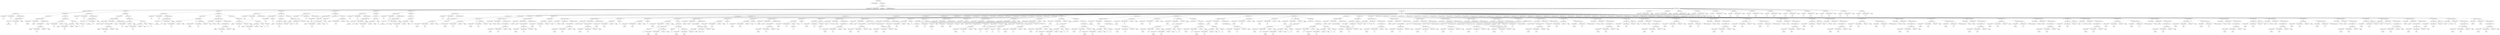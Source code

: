 /*
 * AST in dot format generated by phc -- the PHP compiler
 */

digraph AST {
node_0 [label="AST_php_script"];
node_1 [label="AST_interface_def_list"];
node_2 [label="AST_class_def_list"];
node_3 [label="AST_class_def"];
node_4 [label="AST_class_mod"];
node_5 [label="Token_class_name"];
node_6 [label="%MAIN%", shape=box]
node_5 -> node_6;
node_7 [label="NULL\n(Token_class_name)", shape=plaintext]
node_8 [label="Token_interface_name_list"];
node_9 [label="AST_member_list"];
node_10 [label="AST_method (75)"];
node_11 [label="AST_signature (79)"];
node_12 [label="AST_method_mod"];
node_13 [label="is_static", shape=plaintext]
node_12 -> node_13;
node_14 [label="Token_method_name"];
node_15 [label="f1", shape=box]
node_14 -> node_15;
node_16 [label="AST_formal_parameter_list"];
node_17 [label="AST_formal_parameter (75)"];
node_18 [label="AST_type (75)"];
node_19 [label="NULL\n(Token_class_name)", shape=plaintext]
node_18 -> node_19;
node_20 [label="Token_variable_name"];
node_21 [label="par", shape=box]
node_20 -> node_21;
node_22 [label="NULL\n(AST_expr)", shape=plaintext]
node_17 -> node_22;
node_17 -> node_20;
node_17 -> node_18;
node_16 -> node_17;
node_11 -> node_16;
node_11 -> node_14;
node_11 -> node_12;
node_23 [label="AST_statement_list"];
node_24 [label="AST_eval_expr (77)"];
node_25 [label="AST_method_invocation (77)"];
node_26 [label="Token_class_name"];
node_27 [label="%STDLIB%", shape=box]
node_26 -> node_27;
node_28 [label="Token_method_name"];
node_29 [label="var_dump", shape=box]
node_28 -> node_29;
node_30 [label="AST_actual_parameter_list"];
node_31 [label="AST_actual_parameter (77)"];
node_32 [label="AST_variable (77)"];
node_33 [label="NULL\n(AST_target)", shape=plaintext]
node_34 [label="Token_variable_name"];
node_35 [label="par", shape=box]
node_34 -> node_35;
node_36 [label="AST_expr_list"];
node_37 [label="NULL\n(AST_expr)", shape=plaintext]
node_32 -> node_37;
node_32 -> node_36;
node_32 -> node_34;
node_32 -> node_33;
node_31 -> node_32;
node_30 -> node_31;
node_25 -> node_30;
node_25 -> node_28;
node_25 -> node_26;
node_24 -> node_25;
node_38 [label="AST_eval_expr (78)"];
node_39 [label="AST_assignment (78)"];
node_40 [label="AST_variable (78)"];
node_41 [label="NULL\n(AST_target)", shape=plaintext]
node_42 [label="Token_variable_name"];
node_43 [label="par", shape=box]
node_42 -> node_43;
node_44 [label="AST_expr_list"];
node_45 [label="NULL\n(AST_expr)", shape=plaintext]
node_40 -> node_45;
node_40 -> node_44;
node_40 -> node_42;
node_40 -> node_41;
node_46 [label="AST_bin_op (78)"];
node_47 [label="AST_variable (78)"];
node_48 [label="NULL\n(AST_target)", shape=plaintext]
node_49 [label="Token_variable_name"];
node_50 [label="par", shape=box]
node_49 -> node_50;
node_51 [label="AST_expr_list"];
node_52 [label="NULL\n(AST_expr)", shape=plaintext]
node_47 -> node_52;
node_47 -> node_51;
node_47 -> node_49;
node_47 -> node_48;
node_53 [label="Token_op"];
node_54 [label="*", shape=box]
node_53 -> node_54;
node_55 [label="Token_int (78)"];
node_56 [label="2", shape=box]
node_55 -> node_56;
node_46 -> node_55;
node_46 -> node_53;
node_46 -> node_47;
node_39 -> node_46;
node_39 -> node_40;
node_38 -> node_39;
node_23 -> node_38;
node_23 -> node_24;
node_10 -> node_23;
node_10 -> node_11;
node_57 [label="AST_method (84)"];
node_58 [label="AST_signature (88)"];
node_59 [label="AST_method_mod"];
node_60 [label="is_static", shape=plaintext]
node_59 -> node_60;
node_61 [label="Token_method_name"];
node_62 [label="f2", shape=box]
node_61 -> node_62;
node_63 [label="AST_formal_parameter_list"];
node_64 [label="AST_formal_parameter (84)"];
node_65 [label="AST_type (84)"];
node_66 [label="NULL\n(Token_class_name)", shape=plaintext]
node_65 -> node_66;
node_67 [label="is_ref", shape=plaintext]
node_68 [label="Token_variable_name"];
node_69 [label="par", shape=box]
node_68 -> node_69;
node_70 [label="NULL\n(AST_expr)", shape=plaintext]
node_64 -> node_70;
node_64 -> node_68;
node_64 -> node_67;
node_64 -> node_65;
node_63 -> node_64;
node_58 -> node_63;
node_58 -> node_61;
node_58 -> node_59;
node_71 [label="AST_statement_list"];
node_72 [label="AST_eval_expr (86)"];
node_73 [label="AST_method_invocation (86)"];
node_74 [label="Token_class_name"];
node_75 [label="%STDLIB%", shape=box]
node_74 -> node_75;
node_76 [label="Token_method_name"];
node_77 [label="var_dump", shape=box]
node_76 -> node_77;
node_78 [label="AST_actual_parameter_list"];
node_79 [label="AST_actual_parameter (86)"];
node_80 [label="AST_variable (86)"];
node_81 [label="NULL\n(AST_target)", shape=plaintext]
node_82 [label="Token_variable_name"];
node_83 [label="par", shape=box]
node_82 -> node_83;
node_84 [label="AST_expr_list"];
node_85 [label="NULL\n(AST_expr)", shape=plaintext]
node_80 -> node_85;
node_80 -> node_84;
node_80 -> node_82;
node_80 -> node_81;
node_79 -> node_80;
node_78 -> node_79;
node_73 -> node_78;
node_73 -> node_76;
node_73 -> node_74;
node_72 -> node_73;
node_86 [label="AST_eval_expr (87)"];
node_87 [label="AST_assignment (87)"];
node_88 [label="AST_variable (87)"];
node_89 [label="NULL\n(AST_target)", shape=plaintext]
node_90 [label="Token_variable_name"];
node_91 [label="par", shape=box]
node_90 -> node_91;
node_92 [label="AST_expr_list"];
node_93 [label="NULL\n(AST_expr)", shape=plaintext]
node_88 -> node_93;
node_88 -> node_92;
node_88 -> node_90;
node_88 -> node_89;
node_94 [label="AST_bin_op (87)"];
node_95 [label="AST_variable (87)"];
node_96 [label="NULL\n(AST_target)", shape=plaintext]
node_97 [label="Token_variable_name"];
node_98 [label="par", shape=box]
node_97 -> node_98;
node_99 [label="AST_expr_list"];
node_100 [label="NULL\n(AST_expr)", shape=plaintext]
node_95 -> node_100;
node_95 -> node_99;
node_95 -> node_97;
node_95 -> node_96;
node_101 [label="Token_op"];
node_102 [label="*", shape=box]
node_101 -> node_102;
node_103 [label="Token_int (87)"];
node_104 [label="2", shape=box]
node_103 -> node_104;
node_94 -> node_103;
node_94 -> node_101;
node_94 -> node_95;
node_87 -> node_94;
node_87 -> node_88;
node_86 -> node_87;
node_71 -> node_86;
node_71 -> node_72;
node_57 -> node_71;
node_57 -> node_58;
node_105 [label="AST_method (93)"];
node_106 [label="AST_signature (98)"];
node_107 [label="AST_method_mod"];
node_108 [label="is_static", shape=plaintext]
node_107 -> node_108;
node_109 [label="Token_method_name"];
node_110 [label="f3", shape=box]
node_109 -> node_110;
node_111 [label="AST_formal_parameter_list"];
node_112 [label="AST_formal_parameter (93)"];
node_113 [label="AST_type (93)"];
node_114 [label="NULL\n(Token_class_name)", shape=plaintext]
node_113 -> node_114;
node_115 [label="is_ref", shape=plaintext]
node_116 [label="Token_variable_name"];
node_117 [label="par", shape=box]
node_116 -> node_117;
node_118 [label="NULL\n(AST_expr)", shape=plaintext]
node_112 -> node_118;
node_112 -> node_116;
node_112 -> node_115;
node_112 -> node_113;
node_111 -> node_112;
node_106 -> node_111;
node_106 -> node_109;
node_106 -> node_107;
node_119 [label="AST_statement_list"];
node_120 [label="AST_eval_expr (95)"];
node_121 [label="AST_assignment (95)"];
node_122 [label="AST_variable (95)"];
node_123 [label="NULL\n(AST_target)", shape=plaintext]
node_124 [label="Token_variable_name"];
node_125 [label="par", shape=box]
node_124 -> node_125;
node_126 [label="AST_expr_list"];
node_127 [label="NULL\n(AST_expr)", shape=plaintext]
node_122 -> node_127;
node_122 -> node_126;
node_122 -> node_124;
node_122 -> node_123;
node_128 [label="is_ref", shape=plaintext]
node_129 [label="AST_variable (95)"];
node_130 [label="Token_class_name (95)"];
node_131 [label="%MAIN%", shape=box]
node_130 -> node_131;
node_132 [label="Token_variable_name"];
node_133 [label="par", shape=box]
node_132 -> node_133;
node_134 [label="AST_expr_list"];
node_135 [label="NULL\n(AST_expr)", shape=plaintext]
node_129 -> node_135;
node_129 -> node_134;
node_129 -> node_132;
node_129 -> node_130;
node_121 -> node_129;
node_121 -> node_128;
node_121 -> node_122;
node_120 -> node_121;
node_136 [label="AST_eval_expr (96)"];
node_137 [label="AST_method_invocation (96)"];
node_138 [label="Token_class_name"];
node_139 [label="%STDLIB%", shape=box]
node_138 -> node_139;
node_140 [label="Token_method_name"];
node_141 [label="var_dump", shape=box]
node_140 -> node_141;
node_142 [label="AST_actual_parameter_list"];
node_143 [label="AST_actual_parameter (96)"];
node_144 [label="AST_variable (96)"];
node_145 [label="NULL\n(AST_target)", shape=plaintext]
node_146 [label="Token_variable_name"];
node_147 [label="par", shape=box]
node_146 -> node_147;
node_148 [label="AST_expr_list"];
node_149 [label="NULL\n(AST_expr)", shape=plaintext]
node_144 -> node_149;
node_144 -> node_148;
node_144 -> node_146;
node_144 -> node_145;
node_143 -> node_144;
node_142 -> node_143;
node_137 -> node_142;
node_137 -> node_140;
node_137 -> node_138;
node_136 -> node_137;
node_150 [label="AST_eval_expr (97)"];
node_151 [label="AST_assignment (97)"];
node_152 [label="AST_variable (97)"];
node_153 [label="NULL\n(AST_target)", shape=plaintext]
node_154 [label="Token_variable_name"];
node_155 [label="par", shape=box]
node_154 -> node_155;
node_156 [label="AST_expr_list"];
node_157 [label="NULL\n(AST_expr)", shape=plaintext]
node_152 -> node_157;
node_152 -> node_156;
node_152 -> node_154;
node_152 -> node_153;
node_158 [label="AST_bin_op (97)"];
node_159 [label="AST_variable (97)"];
node_160 [label="NULL\n(AST_target)", shape=plaintext]
node_161 [label="Token_variable_name"];
node_162 [label="par", shape=box]
node_161 -> node_162;
node_163 [label="AST_expr_list"];
node_164 [label="NULL\n(AST_expr)", shape=plaintext]
node_159 -> node_164;
node_159 -> node_163;
node_159 -> node_161;
node_159 -> node_160;
node_165 [label="Token_op"];
node_166 [label="*", shape=box]
node_165 -> node_166;
node_167 [label="Token_int (97)"];
node_168 [label="2", shape=box]
node_167 -> node_168;
node_158 -> node_167;
node_158 -> node_165;
node_158 -> node_159;
node_151 -> node_158;
node_151 -> node_152;
node_150 -> node_151;
node_119 -> node_150;
node_119 -> node_136;
node_119 -> node_120;
node_105 -> node_119;
node_105 -> node_106;
node_169 [label="AST_method (108)"];
node_170 [label="AST_signature (114)"];
node_171 [label="AST_method_mod"];
node_172 [label="is_static", shape=plaintext]
node_171 -> node_172;
node_173 [label="Token_method_name"];
node_174 [label="f4", shape=box]
node_173 -> node_174;
node_175 [label="AST_formal_parameter_list"];
node_170 -> node_175;
node_170 -> node_173;
node_170 -> node_171;
node_176 [label="AST_statement_list"];
node_177 [label="AST_static_declaration (110)"];
node_178 [label="Token_variable_name"];
node_179 [label="in_f4", shape=box]
node_178 -> node_179;
node_180 [label="Token_int (110)"];
node_181 [label="0", shape=box]
node_180 -> node_181;
node_177 -> node_180;
node_177 -> node_178;
node_182 [label="AST_eval_expr (112)"];
node_183 [label="AST_post_op (112)"];
node_184 [label="AST_variable (112)"];
node_185 [label="NULL\n(AST_target)", shape=plaintext]
node_186 [label="Token_variable_name"];
node_187 [label="in_f4", shape=box]
node_186 -> node_187;
node_188 [label="AST_expr_list"];
node_189 [label="NULL\n(AST_expr)", shape=plaintext]
node_184 -> node_189;
node_184 -> node_188;
node_184 -> node_186;
node_184 -> node_185;
node_190 [label="Token_op"];
node_191 [label="++", shape=box]
node_190 -> node_191;
node_183 -> node_190;
node_183 -> node_184;
node_182 -> node_183;
node_192 [label="AST_return (113)"];
node_193 [label="AST_variable (113)"];
node_194 [label="NULL\n(AST_target)", shape=plaintext]
node_195 [label="Token_variable_name"];
node_196 [label="in_f4", shape=box]
node_195 -> node_196;
node_197 [label="AST_expr_list"];
node_198 [label="NULL\n(AST_expr)", shape=plaintext]
node_193 -> node_198;
node_193 -> node_197;
node_193 -> node_195;
node_193 -> node_194;
node_192 -> node_193;
node_176 -> node_192;
node_176 -> node_182;
node_176 -> node_177;
node_169 -> node_176;
node_169 -> node_170;
node_199 [label="AST_method (133)"];
node_200 [label="AST_signature (139)"];
node_201 [label="AST_method_mod"];
node_202 [label="is_static", shape=plaintext]
node_201 -> node_202;
node_203 [label="is_ref", shape=plaintext]
node_204 [label="Token_method_name"];
node_205 [label="f5", shape=box]
node_204 -> node_205;
node_206 [label="AST_formal_parameter_list"];
node_200 -> node_206;
node_200 -> node_204;
node_200 -> node_203;
node_200 -> node_201;
node_207 [label="AST_statement_list"];
node_208 [label="AST_static_declaration (135)"];
node_209 [label="Token_variable_name"];
node_210 [label="in_f5", shape=box]
node_209 -> node_210;
node_211 [label="Token_int (135)"];
node_212 [label="0", shape=box]
node_211 -> node_212;
node_208 -> node_211;
node_208 -> node_209;
node_213 [label="AST_eval_expr (137)"];
node_214 [label="AST_post_op (137)"];
node_215 [label="AST_variable (137)"];
node_216 [label="NULL\n(AST_target)", shape=plaintext]
node_217 [label="Token_variable_name"];
node_218 [label="in_f5", shape=box]
node_217 -> node_218;
node_219 [label="AST_expr_list"];
node_220 [label="NULL\n(AST_expr)", shape=plaintext]
node_215 -> node_220;
node_215 -> node_219;
node_215 -> node_217;
node_215 -> node_216;
node_221 [label="Token_op"];
node_222 [label="++", shape=box]
node_221 -> node_222;
node_214 -> node_221;
node_214 -> node_215;
node_213 -> node_214;
node_223 [label="AST_return (138)"];
node_224 [label="AST_variable (138)"];
node_225 [label="NULL\n(AST_target)", shape=plaintext]
node_226 [label="Token_variable_name"];
node_227 [label="in_f5", shape=box]
node_226 -> node_227;
node_228 [label="AST_expr_list"];
node_229 [label="NULL\n(AST_expr)", shape=plaintext]
node_224 -> node_229;
node_224 -> node_228;
node_224 -> node_226;
node_224 -> node_225;
node_223 -> node_224;
node_207 -> node_223;
node_207 -> node_213;
node_207 -> node_208;
node_199 -> node_207;
node_199 -> node_200;
node_230 [label="AST_method (169)"];
node_231 [label="AST_signature (172)"];
node_232 [label="AST_method_mod"];
node_233 [label="is_static", shape=plaintext]
node_232 -> node_233;
node_234 [label="Token_method_name"];
node_235 [label="h1", shape=box]
node_234 -> node_235;
node_236 [label="AST_formal_parameter_list"];
node_237 [label="AST_formal_parameter (169)"];
node_238 [label="AST_type (169)"];
node_239 [label="NULL\n(Token_class_name)", shape=plaintext]
node_238 -> node_239;
node_240 [label="Token_variable_name"];
node_241 [label="in_h1", shape=box]
node_240 -> node_241;
node_242 [label="NULL\n(AST_expr)", shape=plaintext]
node_237 -> node_242;
node_237 -> node_240;
node_237 -> node_238;
node_236 -> node_237;
node_231 -> node_236;
node_231 -> node_234;
node_231 -> node_232;
node_243 [label="AST_statement_list"];
node_244 [label="AST_eval_expr (171)"];
node_245 [label="AST_post_op (171)"];
node_246 [label="AST_variable (171)"];
node_247 [label="NULL\n(AST_target)", shape=plaintext]
node_248 [label="Token_variable_name"];
node_249 [label="in_h1", shape=box]
node_248 -> node_249;
node_250 [label="AST_expr_list"];
node_251 [label="NULL\n(AST_expr)", shape=plaintext]
node_246 -> node_251;
node_246 -> node_250;
node_246 -> node_248;
node_246 -> node_247;
node_252 [label="Token_op"];
node_253 [label="++", shape=box]
node_252 -> node_253;
node_245 -> node_252;
node_245 -> node_246;
node_244 -> node_245;
node_243 -> node_244;
node_230 -> node_243;
node_230 -> node_231;
node_254 [label="AST_method (177)"];
node_255 [label="AST_signature (180)"];
node_256 [label="AST_method_mod"];
node_257 [label="is_static", shape=plaintext]
node_256 -> node_257;
node_258 [label="Token_method_name"];
node_259 [label="h2", shape=box]
node_258 -> node_259;
node_260 [label="AST_formal_parameter_list"];
node_261 [label="AST_formal_parameter (177)"];
node_262 [label="AST_type (177)"];
node_263 [label="NULL\n(Token_class_name)", shape=plaintext]
node_262 -> node_263;
node_264 [label="is_ref", shape=plaintext]
node_265 [label="Token_variable_name"];
node_266 [label="in_h2", shape=box]
node_265 -> node_266;
node_267 [label="NULL\n(AST_expr)", shape=plaintext]
node_261 -> node_267;
node_261 -> node_265;
node_261 -> node_264;
node_261 -> node_262;
node_260 -> node_261;
node_255 -> node_260;
node_255 -> node_258;
node_255 -> node_256;
node_268 [label="AST_statement_list"];
node_269 [label="AST_eval_expr (179)"];
node_270 [label="AST_post_op (179)"];
node_271 [label="AST_variable (179)"];
node_272 [label="NULL\n(AST_target)", shape=plaintext]
node_273 [label="Token_variable_name"];
node_274 [label="in_h2", shape=box]
node_273 -> node_274;
node_275 [label="AST_expr_list"];
node_276 [label="NULL\n(AST_expr)", shape=plaintext]
node_271 -> node_276;
node_271 -> node_275;
node_271 -> node_273;
node_271 -> node_272;
node_277 [label="Token_op"];
node_278 [label="++", shape=box]
node_277 -> node_278;
node_270 -> node_277;
node_270 -> node_271;
node_269 -> node_270;
node_268 -> node_269;
node_254 -> node_268;
node_254 -> node_255;
node_279 [label="AST_method (185)"];
node_280 [label="AST_signature (185)"];
node_281 [label="AST_method_mod"];
node_282 [label="is_static", shape=plaintext]
node_281 -> node_282;
node_283 [label="Token_method_name"];
node_284 [label="%run%", shape=box]
node_283 -> node_284;
node_285 [label="AST_formal_parameter_list"];
node_280 -> node_285;
node_280 -> node_283;
node_280 -> node_281;
node_286 [label="AST_statement_list"];
node_287 [label="AST_eval_expr (12)"];
node_288 [label="AST_assignment (12)"];
node_289 [label="AST_variable (12)"];
node_290 [label="Token_class_name"];
node_291 [label="%MAIN%", shape=box]
node_290 -> node_291;
node_292 [label="Token_variable_name"];
node_293 [label="base", shape=box]
node_292 -> node_293;
node_294 [label="AST_expr_list"];
node_295 [label="NULL\n(AST_expr)", shape=plaintext]
node_289 -> node_295;
node_289 -> node_294;
node_289 -> node_292;
node_289 -> node_290;
node_296 [label="Token_int (12)"];
node_297 [label="1", shape=box]
node_296 -> node_297;
node_288 -> node_296;
node_288 -> node_289;
node_287 -> node_288;
node_298 [label="AST_eval_expr (13)"];
node_299 [label="AST_assignment (13)"];
node_300 [label="AST_variable (13)"];
node_301 [label="Token_class_name"];
node_302 [label="%MAIN%", shape=box]
node_301 -> node_302;
node_303 [label="Token_variable_name"];
node_304 [label="ref", shape=box]
node_303 -> node_304;
node_305 [label="AST_expr_list"];
node_306 [label="NULL\n(AST_expr)", shape=plaintext]
node_300 -> node_306;
node_300 -> node_305;
node_300 -> node_303;
node_300 -> node_301;
node_307 [label="is_ref", shape=plaintext]
node_308 [label="AST_variable (13)"];
node_309 [label="Token_class_name"];
node_310 [label="%MAIN%", shape=box]
node_309 -> node_310;
node_311 [label="Token_variable_name"];
node_312 [label="base", shape=box]
node_311 -> node_312;
node_313 [label="AST_expr_list"];
node_314 [label="NULL\n(AST_expr)", shape=plaintext]
node_308 -> node_314;
node_308 -> node_313;
node_308 -> node_311;
node_308 -> node_309;
node_299 -> node_308;
node_299 -> node_307;
node_299 -> node_300;
node_298 -> node_299;
node_315 [label="AST_eval_expr (15)"];
node_316 [label="AST_method_invocation (15)"];
node_317 [label="Token_class_name"];
node_318 [label="%STDLIB%", shape=box]
node_317 -> node_318;
node_319 [label="Token_method_name"];
node_320 [label="var_dump", shape=box]
node_319 -> node_320;
node_321 [label="AST_actual_parameter_list"];
node_322 [label="AST_actual_parameter (15)"];
node_323 [label="AST_variable (15)"];
node_324 [label="Token_class_name"];
node_325 [label="%MAIN%", shape=box]
node_324 -> node_325;
node_326 [label="Token_variable_name"];
node_327 [label="base", shape=box]
node_326 -> node_327;
node_328 [label="AST_expr_list"];
node_329 [label="NULL\n(AST_expr)", shape=plaintext]
node_323 -> node_329;
node_323 -> node_328;
node_323 -> node_326;
node_323 -> node_324;
node_322 -> node_323;
node_321 -> node_322;
node_316 -> node_321;
node_316 -> node_319;
node_316 -> node_317;
node_315 -> node_316;
node_330 [label="AST_eval_expr (16)"];
node_331 [label="AST_method_invocation (16)"];
node_332 [label="Token_class_name"];
node_333 [label="%STDLIB%", shape=box]
node_332 -> node_333;
node_334 [label="Token_method_name"];
node_335 [label="var_dump", shape=box]
node_334 -> node_335;
node_336 [label="AST_actual_parameter_list"];
node_337 [label="AST_actual_parameter (16)"];
node_338 [label="AST_variable (16)"];
node_339 [label="Token_class_name"];
node_340 [label="%MAIN%", shape=box]
node_339 -> node_340;
node_341 [label="Token_variable_name"];
node_342 [label="ref", shape=box]
node_341 -> node_342;
node_343 [label="AST_expr_list"];
node_344 [label="NULL\n(AST_expr)", shape=plaintext]
node_338 -> node_344;
node_338 -> node_343;
node_338 -> node_341;
node_338 -> node_339;
node_337 -> node_338;
node_336 -> node_337;
node_331 -> node_336;
node_331 -> node_334;
node_331 -> node_332;
node_330 -> node_331;
node_345 [label="AST_eval_expr (18)"];
node_346 [label="AST_assignment (18)"];
node_347 [label="AST_variable (18)"];
node_348 [label="Token_class_name"];
node_349 [label="%MAIN%", shape=box]
node_348 -> node_349;
node_350 [label="Token_variable_name"];
node_351 [label="ref", shape=box]
node_350 -> node_351;
node_352 [label="AST_expr_list"];
node_353 [label="NULL\n(AST_expr)", shape=plaintext]
node_347 -> node_353;
node_347 -> node_352;
node_347 -> node_350;
node_347 -> node_348;
node_354 [label="Token_int (18)"];
node_355 [label="2", shape=box]
node_354 -> node_355;
node_346 -> node_354;
node_346 -> node_347;
node_345 -> node_346;
node_356 [label="AST_eval_expr (20)"];
node_357 [label="AST_method_invocation (20)"];
node_358 [label="Token_class_name"];
node_359 [label="%STDLIB%", shape=box]
node_358 -> node_359;
node_360 [label="Token_method_name"];
node_361 [label="var_dump", shape=box]
node_360 -> node_361;
node_362 [label="AST_actual_parameter_list"];
node_363 [label="AST_actual_parameter (20)"];
node_364 [label="AST_variable (20)"];
node_365 [label="Token_class_name"];
node_366 [label="%MAIN%", shape=box]
node_365 -> node_366;
node_367 [label="Token_variable_name"];
node_368 [label="base", shape=box]
node_367 -> node_368;
node_369 [label="AST_expr_list"];
node_370 [label="NULL\n(AST_expr)", shape=plaintext]
node_364 -> node_370;
node_364 -> node_369;
node_364 -> node_367;
node_364 -> node_365;
node_363 -> node_364;
node_362 -> node_363;
node_357 -> node_362;
node_357 -> node_360;
node_357 -> node_358;
node_356 -> node_357;
node_371 [label="AST_eval_expr (21)"];
node_372 [label="AST_method_invocation (21)"];
node_373 [label="Token_class_name"];
node_374 [label="%STDLIB%", shape=box]
node_373 -> node_374;
node_375 [label="Token_method_name"];
node_376 [label="var_dump", shape=box]
node_375 -> node_376;
node_377 [label="AST_actual_parameter_list"];
node_378 [label="AST_actual_parameter (21)"];
node_379 [label="AST_variable (21)"];
node_380 [label="Token_class_name"];
node_381 [label="%MAIN%", shape=box]
node_380 -> node_381;
node_382 [label="Token_variable_name"];
node_383 [label="ref", shape=box]
node_382 -> node_383;
node_384 [label="AST_expr_list"];
node_385 [label="NULL\n(AST_expr)", shape=plaintext]
node_379 -> node_385;
node_379 -> node_384;
node_379 -> node_382;
node_379 -> node_380;
node_378 -> node_379;
node_377 -> node_378;
node_372 -> node_377;
node_372 -> node_375;
node_372 -> node_373;
node_371 -> node_372;
node_386 [label="AST_eval_expr (27)"];
node_387 [label="AST_assignment (27)"];
node_388 [label="AST_variable (27)"];
node_389 [label="Token_class_name"];
node_390 [label="%MAIN%", shape=box]
node_389 -> node_390;
node_391 [label="Token_variable_name"];
node_392 [label="base_1", shape=box]
node_391 -> node_392;
node_393 [label="AST_expr_list"];
node_394 [label="NULL\n(AST_expr)", shape=plaintext]
node_388 -> node_394;
node_388 -> node_393;
node_388 -> node_391;
node_388 -> node_389;
node_395 [label="Token_int (27)"];
node_396 [label="3", shape=box]
node_395 -> node_396;
node_387 -> node_395;
node_387 -> node_388;
node_386 -> node_387;
node_397 [label="AST_eval_expr (28)"];
node_398 [label="AST_assignment (28)"];
node_399 [label="AST_variable (28)"];
node_400 [label="Token_class_name"];
node_401 [label="%MAIN%", shape=box]
node_400 -> node_401;
node_402 [label="Token_variable_name"];
node_403 [label="base_2", shape=box]
node_402 -> node_403;
node_404 [label="AST_expr_list"];
node_405 [label="NULL\n(AST_expr)", shape=plaintext]
node_399 -> node_405;
node_399 -> node_404;
node_399 -> node_402;
node_399 -> node_400;
node_406 [label="Token_int (28)"];
node_407 [label="4", shape=box]
node_406 -> node_407;
node_398 -> node_406;
node_398 -> node_399;
node_397 -> node_398;
node_408 [label="AST_eval_expr (30)"];
node_409 [label="AST_assignment (30)"];
node_410 [label="AST_variable (30)"];
node_411 [label="Token_class_name"];
node_412 [label="%MAIN%", shape=box]
node_411 -> node_412;
node_413 [label="Token_variable_name"];
node_414 [label="ref", shape=box]
node_413 -> node_414;
node_415 [label="AST_expr_list"];
node_416 [label="NULL\n(AST_expr)", shape=plaintext]
node_410 -> node_416;
node_410 -> node_415;
node_410 -> node_413;
node_410 -> node_411;
node_417 [label="AST_array (30)"];
node_418 [label="AST_array_elem_list"];
node_419 [label="AST_array_elem (30)"];
node_420 [label="Token_int (30)"];
node_421 [label="1", shape=box]
node_420 -> node_421;
node_422 [label="is_ref", shape=plaintext]
node_423 [label="AST_variable (30)"];
node_424 [label="Token_class_name"];
node_425 [label="%MAIN%", shape=box]
node_424 -> node_425;
node_426 [label="Token_variable_name"];
node_427 [label="base_1", shape=box]
node_426 -> node_427;
node_428 [label="AST_expr_list"];
node_429 [label="NULL\n(AST_expr)", shape=plaintext]
node_423 -> node_429;
node_423 -> node_428;
node_423 -> node_426;
node_423 -> node_424;
node_419 -> node_423;
node_419 -> node_422;
node_419 -> node_420;
node_430 [label="AST_array_elem (30)"];
node_431 [label="Token_int (30)"];
node_432 [label="2", shape=box]
node_431 -> node_432;
node_433 [label="is_ref", shape=plaintext]
node_434 [label="AST_variable (30)"];
node_435 [label="Token_class_name"];
node_436 [label="%MAIN%", shape=box]
node_435 -> node_436;
node_437 [label="Token_variable_name"];
node_438 [label="base_2", shape=box]
node_437 -> node_438;
node_439 [label="AST_expr_list"];
node_440 [label="NULL\n(AST_expr)", shape=plaintext]
node_434 -> node_440;
node_434 -> node_439;
node_434 -> node_437;
node_434 -> node_435;
node_430 -> node_434;
node_430 -> node_433;
node_430 -> node_431;
node_418 -> node_430;
node_418 -> node_419;
node_417 -> node_418;
node_409 -> node_417;
node_409 -> node_410;
node_408 -> node_409;
node_441 [label="AST_eval_expr (32)"];
node_442 [label="AST_method_invocation (32)"];
node_443 [label="Token_class_name"];
node_444 [label="%STDLIB%", shape=box]
node_443 -> node_444;
node_445 [label="Token_method_name"];
node_446 [label="var_dump", shape=box]
node_445 -> node_446;
node_447 [label="AST_actual_parameter_list"];
node_448 [label="AST_actual_parameter (32)"];
node_449 [label="AST_variable (32)"];
node_450 [label="Token_class_name"];
node_451 [label="%MAIN%", shape=box]
node_450 -> node_451;
node_452 [label="Token_variable_name"];
node_453 [label="ref", shape=box]
node_452 -> node_453;
node_454 [label="AST_expr_list"];
node_455 [label="NULL\n(AST_expr)", shape=plaintext]
node_449 -> node_455;
node_449 -> node_454;
node_449 -> node_452;
node_449 -> node_450;
node_448 -> node_449;
node_447 -> node_448;
node_442 -> node_447;
node_442 -> node_445;
node_442 -> node_443;
node_441 -> node_442;
node_456 [label="AST_eval_expr (34)"];
node_457 [label="AST_assignment (34)"];
node_458 [label="AST_variable (34)"];
node_459 [label="Token_class_name"];
node_460 [label="%MAIN%", shape=box]
node_459 -> node_460;
node_461 [label="Token_variable_name"];
node_462 [label="base_1", shape=box]
node_461 -> node_462;
node_463 [label="AST_expr_list"];
node_464 [label="NULL\n(AST_expr)", shape=plaintext]
node_458 -> node_464;
node_458 -> node_463;
node_458 -> node_461;
node_458 -> node_459;
node_465 [label="Token_int (34)"];
node_466 [label="5", shape=box]
node_465 -> node_466;
node_457 -> node_465;
node_457 -> node_458;
node_456 -> node_457;
node_467 [label="AST_eval_expr (35)"];
node_468 [label="AST_assignment (35)"];
node_469 [label="AST_variable (35)"];
node_470 [label="Token_class_name"];
node_471 [label="%MAIN%", shape=box]
node_470 -> node_471;
node_472 [label="Token_variable_name"];
node_473 [label="base_2", shape=box]
node_472 -> node_473;
node_474 [label="AST_expr_list"];
node_475 [label="NULL\n(AST_expr)", shape=plaintext]
node_469 -> node_475;
node_469 -> node_474;
node_469 -> node_472;
node_469 -> node_470;
node_476 [label="Token_int (35)"];
node_477 [label="6", shape=box]
node_476 -> node_477;
node_468 -> node_476;
node_468 -> node_469;
node_467 -> node_468;
node_478 [label="AST_eval_expr (37)"];
node_479 [label="AST_method_invocation (37)"];
node_480 [label="Token_class_name"];
node_481 [label="%STDLIB%", shape=box]
node_480 -> node_481;
node_482 [label="Token_method_name"];
node_483 [label="var_dump", shape=box]
node_482 -> node_483;
node_484 [label="AST_actual_parameter_list"];
node_485 [label="AST_actual_parameter (37)"];
node_486 [label="AST_variable (37)"];
node_487 [label="Token_class_name"];
node_488 [label="%MAIN%", shape=box]
node_487 -> node_488;
node_489 [label="Token_variable_name"];
node_490 [label="ref", shape=box]
node_489 -> node_490;
node_491 [label="AST_expr_list"];
node_492 [label="NULL\n(AST_expr)", shape=plaintext]
node_486 -> node_492;
node_486 -> node_491;
node_486 -> node_489;
node_486 -> node_487;
node_485 -> node_486;
node_484 -> node_485;
node_479 -> node_484;
node_479 -> node_482;
node_479 -> node_480;
node_478 -> node_479;
node_493 [label="AST_eval_expr (38)"];
node_494 [label="AST_assignment (38)"];
node_495 [label="AST_variable (38)"];
node_496 [label="Token_class_name"];
node_497 [label="%MAIN%", shape=box]
node_496 -> node_497;
node_498 [label="Token_variable_name"];
node_499 [label="ref", shape=box]
node_498 -> node_499;
node_500 [label="AST_expr_list"];
node_501 [label="Token_int (38)"];
node_502 [label="1", shape=box]
node_501 -> node_502;
node_500 -> node_501;
node_503 [label="NULL\n(AST_expr)", shape=plaintext]
node_495 -> node_503;
node_495 -> node_500;
node_495 -> node_498;
node_495 -> node_496;
node_504 [label="Token_int (38)"];
node_505 [label="7", shape=box]
node_504 -> node_505;
node_494 -> node_504;
node_494 -> node_495;
node_493 -> node_494;
node_506 [label="AST_eval_expr (39)"];
node_507 [label="AST_assignment (39)"];
node_508 [label="AST_variable (39)"];
node_509 [label="Token_class_name"];
node_510 [label="%MAIN%", shape=box]
node_509 -> node_510;
node_511 [label="Token_variable_name"];
node_512 [label="ref", shape=box]
node_511 -> node_512;
node_513 [label="AST_expr_list"];
node_514 [label="Token_int (39)"];
node_515 [label="2", shape=box]
node_514 -> node_515;
node_513 -> node_514;
node_516 [label="NULL\n(AST_expr)", shape=plaintext]
node_508 -> node_516;
node_508 -> node_513;
node_508 -> node_511;
node_508 -> node_509;
node_517 [label="Token_int (39)"];
node_518 [label="8", shape=box]
node_517 -> node_518;
node_507 -> node_517;
node_507 -> node_508;
node_506 -> node_507;
node_519 [label="AST_eval_expr (41)"];
node_520 [label="AST_method_invocation (41)"];
node_521 [label="Token_class_name"];
node_522 [label="%STDLIB%", shape=box]
node_521 -> node_522;
node_523 [label="Token_method_name"];
node_524 [label="var_dump", shape=box]
node_523 -> node_524;
node_525 [label="AST_actual_parameter_list"];
node_526 [label="AST_actual_parameter (41)"];
node_527 [label="AST_variable (41)"];
node_528 [label="Token_class_name"];
node_529 [label="%MAIN%", shape=box]
node_528 -> node_529;
node_530 [label="Token_variable_name"];
node_531 [label="ref", shape=box]
node_530 -> node_531;
node_532 [label="AST_expr_list"];
node_533 [label="NULL\n(AST_expr)", shape=plaintext]
node_527 -> node_533;
node_527 -> node_532;
node_527 -> node_530;
node_527 -> node_528;
node_526 -> node_527;
node_525 -> node_526;
node_520 -> node_525;
node_520 -> node_523;
node_520 -> node_521;
node_519 -> node_520;
node_534 [label="AST_eval_expr (42)"];
node_535 [label="AST_method_invocation (42)"];
node_536 [label="Token_class_name"];
node_537 [label="%STDLIB%", shape=box]
node_536 -> node_537;
node_538 [label="Token_method_name"];
node_539 [label="var_dump", shape=box]
node_538 -> node_539;
node_540 [label="AST_actual_parameter_list"];
node_541 [label="AST_actual_parameter (42)"];
node_542 [label="AST_variable (42)"];
node_543 [label="Token_class_name"];
node_544 [label="%MAIN%", shape=box]
node_543 -> node_544;
node_545 [label="Token_variable_name"];
node_546 [label="base_1", shape=box]
node_545 -> node_546;
node_547 [label="AST_expr_list"];
node_548 [label="NULL\n(AST_expr)", shape=plaintext]
node_542 -> node_548;
node_542 -> node_547;
node_542 -> node_545;
node_542 -> node_543;
node_541 -> node_542;
node_540 -> node_541;
node_535 -> node_540;
node_535 -> node_538;
node_535 -> node_536;
node_534 -> node_535;
node_549 [label="AST_eval_expr (43)"];
node_550 [label="AST_method_invocation (43)"];
node_551 [label="Token_class_name"];
node_552 [label="%STDLIB%", shape=box]
node_551 -> node_552;
node_553 [label="Token_method_name"];
node_554 [label="var_dump", shape=box]
node_553 -> node_554;
node_555 [label="AST_actual_parameter_list"];
node_556 [label="AST_actual_parameter (43)"];
node_557 [label="AST_variable (43)"];
node_558 [label="Token_class_name"];
node_559 [label="%MAIN%", shape=box]
node_558 -> node_559;
node_560 [label="Token_variable_name"];
node_561 [label="base_2", shape=box]
node_560 -> node_561;
node_562 [label="AST_expr_list"];
node_563 [label="NULL\n(AST_expr)", shape=plaintext]
node_557 -> node_563;
node_557 -> node_562;
node_557 -> node_560;
node_557 -> node_558;
node_556 -> node_557;
node_555 -> node_556;
node_550 -> node_555;
node_550 -> node_553;
node_550 -> node_551;
node_549 -> node_550;
node_564 [label="AST_eval_expr (45)"];
node_565 [label="AST_assignment (45)"];
node_566 [label="AST_variable (45)"];
node_567 [label="Token_class_name"];
node_568 [label="%MAIN%", shape=box]
node_567 -> node_568;
node_569 [label="Token_variable_name"];
node_570 [label="base_3", shape=box]
node_569 -> node_570;
node_571 [label="AST_expr_list"];
node_572 [label="NULL\n(AST_expr)", shape=plaintext]
node_566 -> node_572;
node_566 -> node_571;
node_566 -> node_569;
node_566 -> node_567;
node_573 [label="Token_int (45)"];
node_574 [label="9", shape=box]
node_573 -> node_574;
node_565 -> node_573;
node_565 -> node_566;
node_564 -> node_565;
node_575 [label="AST_eval_expr (46)"];
node_576 [label="AST_assignment (46)"];
node_577 [label="AST_variable (46)"];
node_578 [label="Token_class_name"];
node_579 [label="%MAIN%", shape=box]
node_578 -> node_579;
node_580 [label="Token_variable_name"];
node_581 [label="ref", shape=box]
node_580 -> node_581;
node_582 [label="AST_expr_list"];
node_583 [label="Token_int (46)"];
node_584 [label="2", shape=box]
node_583 -> node_584;
node_582 -> node_583;
node_585 [label="NULL\n(AST_expr)", shape=plaintext]
node_577 -> node_585;
node_577 -> node_582;
node_577 -> node_580;
node_577 -> node_578;
node_586 [label="is_ref", shape=plaintext]
node_587 [label="AST_variable (46)"];
node_588 [label="Token_class_name"];
node_589 [label="%MAIN%", shape=box]
node_588 -> node_589;
node_590 [label="Token_variable_name"];
node_591 [label="base_3", shape=box]
node_590 -> node_591;
node_592 [label="AST_expr_list"];
node_593 [label="NULL\n(AST_expr)", shape=plaintext]
node_587 -> node_593;
node_587 -> node_592;
node_587 -> node_590;
node_587 -> node_588;
node_576 -> node_587;
node_576 -> node_586;
node_576 -> node_577;
node_575 -> node_576;
node_594 [label="AST_eval_expr (48)"];
node_595 [label="AST_method_invocation (48)"];
node_596 [label="Token_class_name"];
node_597 [label="%STDLIB%", shape=box]
node_596 -> node_597;
node_598 [label="Token_method_name"];
node_599 [label="var_dump", shape=box]
node_598 -> node_599;
node_600 [label="AST_actual_parameter_list"];
node_601 [label="AST_actual_parameter (48)"];
node_602 [label="AST_variable (48)"];
node_603 [label="Token_class_name"];
node_604 [label="%MAIN%", shape=box]
node_603 -> node_604;
node_605 [label="Token_variable_name"];
node_606 [label="ref", shape=box]
node_605 -> node_606;
node_607 [label="AST_expr_list"];
node_608 [label="NULL\n(AST_expr)", shape=plaintext]
node_602 -> node_608;
node_602 -> node_607;
node_602 -> node_605;
node_602 -> node_603;
node_601 -> node_602;
node_600 -> node_601;
node_595 -> node_600;
node_595 -> node_598;
node_595 -> node_596;
node_594 -> node_595;
node_609 [label="AST_eval_expr (57)"];
node_610 [label="AST_assignment (57)"];
node_611 [label="AST_variable (57)"];
node_612 [label="Token_class_name"];
node_613 [label="%MAIN%", shape=box]
node_612 -> node_613;
node_614 [label="Token_variable_name"];
node_615 [label="arr", shape=box]
node_614 -> node_615;
node_616 [label="AST_expr_list"];
node_617 [label="NULL\n(AST_expr)", shape=plaintext]
node_611 -> node_617;
node_611 -> node_616;
node_611 -> node_614;
node_611 -> node_612;
node_618 [label="AST_array (57)"];
node_619 [label="AST_array_elem_list"];
node_620 [label="AST_array_elem (57)"];
node_621 [label="Token_int (57)"];
node_622 [label="1", shape=box]
node_621 -> node_622;
node_623 [label="Token_int (57)"];
node_624 [label="11", shape=box]
node_623 -> node_624;
node_620 -> node_623;
node_620 -> node_621;
node_625 [label="AST_array_elem (57)"];
node_626 [label="Token_int (57)"];
node_627 [label="2", shape=box]
node_626 -> node_627;
node_628 [label="Token_int (57)"];
node_629 [label="12", shape=box]
node_628 -> node_629;
node_625 -> node_628;
node_625 -> node_626;
node_619 -> node_625;
node_619 -> node_620;
node_618 -> node_619;
node_610 -> node_618;
node_610 -> node_611;
node_609 -> node_610;
node_630 [label="AST_eval_expr (58)"];
node_631 [label="AST_method_invocation (58)"];
node_632 [label="Token_class_name"];
node_633 [label="%STDLIB%", shape=box]
node_632 -> node_633;
node_634 [label="Token_method_name"];
node_635 [label="var_dump", shape=box]
node_634 -> node_635;
node_636 [label="AST_actual_parameter_list"];
node_637 [label="AST_actual_parameter (58)"];
node_638 [label="AST_variable (58)"];
node_639 [label="Token_class_name"];
node_640 [label="%MAIN%", shape=box]
node_639 -> node_640;
node_641 [label="Token_variable_name"];
node_642 [label="arr", shape=box]
node_641 -> node_642;
node_643 [label="AST_expr_list"];
node_644 [label="NULL\n(AST_expr)", shape=plaintext]
node_638 -> node_644;
node_638 -> node_643;
node_638 -> node_641;
node_638 -> node_639;
node_637 -> node_638;
node_636 -> node_637;
node_631 -> node_636;
node_631 -> node_634;
node_631 -> node_632;
node_630 -> node_631;
node_645 [label="AST_foreach (60)"];
node_646 [label="AST_variable (60)"];
node_647 [label="Token_class_name"];
node_648 [label="%MAIN%", shape=box]
node_647 -> node_648;
node_649 [label="Token_variable_name"];
node_650 [label="arr", shape=box]
node_649 -> node_650;
node_651 [label="AST_expr_list"];
node_652 [label="NULL\n(AST_expr)", shape=plaintext]
node_646 -> node_652;
node_646 -> node_651;
node_646 -> node_649;
node_646 -> node_647;
node_653 [label="AST_variable (60)"];
node_654 [label="Token_class_name"];
node_655 [label="%MAIN%", shape=box]
node_654 -> node_655;
node_656 [label="Token_variable_name"];
node_657 [label="key", shape=box]
node_656 -> node_657;
node_658 [label="AST_expr_list"];
node_659 [label="NULL\n(AST_expr)", shape=plaintext]
node_653 -> node_659;
node_653 -> node_658;
node_653 -> node_656;
node_653 -> node_654;
node_660 [label="AST_variable (60)"];
node_661 [label="Token_class_name"];
node_662 [label="%MAIN%", shape=box]
node_661 -> node_662;
node_663 [label="Token_variable_name"];
node_664 [label="val", shape=box]
node_663 -> node_664;
node_665 [label="AST_expr_list"];
node_666 [label="NULL\n(AST_expr)", shape=plaintext]
node_660 -> node_666;
node_660 -> node_665;
node_660 -> node_663;
node_660 -> node_661;
node_667 [label="AST_statement_list"];
node_668 [label="AST_eval_expr (60)"];
node_669 [label="AST_assignment (60)"];
node_670 [label="AST_variable (60)"];
node_671 [label="Token_class_name"];
node_672 [label="%MAIN%", shape=box]
node_671 -> node_672;
node_673 [label="Token_variable_name"];
node_674 [label="key", shape=box]
node_673 -> node_674;
node_675 [label="AST_expr_list"];
node_676 [label="NULL\n(AST_expr)", shape=plaintext]
node_670 -> node_676;
node_670 -> node_675;
node_670 -> node_673;
node_670 -> node_671;
node_677 [label="AST_bin_op (60)"];
node_678 [label="AST_variable (60)"];
node_679 [label="Token_class_name"];
node_680 [label="%MAIN%", shape=box]
node_679 -> node_680;
node_681 [label="Token_variable_name"];
node_682 [label="key", shape=box]
node_681 -> node_682;
node_683 [label="AST_expr_list"];
node_684 [label="NULL\n(AST_expr)", shape=plaintext]
node_678 -> node_684;
node_678 -> node_683;
node_678 -> node_681;
node_678 -> node_679;
node_685 [label="Token_op"];
node_686 [label="+", shape=box]
node_685 -> node_686;
node_687 [label="Token_int (60)"];
node_688 [label="10", shape=box]
node_687 -> node_688;
node_677 -> node_687;
node_677 -> node_685;
node_677 -> node_678;
node_669 -> node_677;
node_669 -> node_670;
node_668 -> node_669;
node_689 [label="AST_eval_expr (60)"];
node_690 [label="AST_assignment (60)"];
node_691 [label="AST_variable (60)"];
node_692 [label="Token_class_name"];
node_693 [label="%MAIN%", shape=box]
node_692 -> node_693;
node_694 [label="Token_variable_name"];
node_695 [label="val", shape=box]
node_694 -> node_695;
node_696 [label="AST_expr_list"];
node_697 [label="NULL\n(AST_expr)", shape=plaintext]
node_691 -> node_697;
node_691 -> node_696;
node_691 -> node_694;
node_691 -> node_692;
node_698 [label="AST_bin_op (60)"];
node_699 [label="AST_variable (60)"];
node_700 [label="Token_class_name"];
node_701 [label="%MAIN%", shape=box]
node_700 -> node_701;
node_702 [label="Token_variable_name"];
node_703 [label="val", shape=box]
node_702 -> node_703;
node_704 [label="AST_expr_list"];
node_705 [label="NULL\n(AST_expr)", shape=plaintext]
node_699 -> node_705;
node_699 -> node_704;
node_699 -> node_702;
node_699 -> node_700;
node_706 [label="Token_op"];
node_707 [label="*", shape=box]
node_706 -> node_707;
node_708 [label="Token_int (60)"];
node_709 [label="2", shape=box]
node_708 -> node_709;
node_698 -> node_708;
node_698 -> node_706;
node_698 -> node_699;
node_690 -> node_698;
node_690 -> node_691;
node_689 -> node_690;
node_667 -> node_689;
node_667 -> node_668;
node_645 -> node_667;
node_645 -> node_660;
node_645 -> node_653;
node_645 -> node_646;
node_710 [label="AST_eval_expr (61)"];
node_711 [label="AST_method_invocation (61)"];
node_712 [label="Token_class_name"];
node_713 [label="%STDLIB%", shape=box]
node_712 -> node_713;
node_714 [label="Token_method_name"];
node_715 [label="var_dump", shape=box]
node_714 -> node_715;
node_716 [label="AST_actual_parameter_list"];
node_717 [label="AST_actual_parameter (61)"];
node_718 [label="AST_variable (61)"];
node_719 [label="Token_class_name"];
node_720 [label="%MAIN%", shape=box]
node_719 -> node_720;
node_721 [label="Token_variable_name"];
node_722 [label="arr", shape=box]
node_721 -> node_722;
node_723 [label="AST_expr_list"];
node_724 [label="NULL\n(AST_expr)", shape=plaintext]
node_718 -> node_724;
node_718 -> node_723;
node_718 -> node_721;
node_718 -> node_719;
node_717 -> node_718;
node_716 -> node_717;
node_711 -> node_716;
node_711 -> node_714;
node_711 -> node_712;
node_710 -> node_711;
node_725 [label="AST_foreach (63)"];
node_726 [label="AST_variable (63)"];
node_727 [label="Token_class_name"];
node_728 [label="%MAIN%", shape=box]
node_727 -> node_728;
node_729 [label="Token_variable_name"];
node_730 [label="arr", shape=box]
node_729 -> node_730;
node_731 [label="AST_expr_list"];
node_732 [label="NULL\n(AST_expr)", shape=plaintext]
node_726 -> node_732;
node_726 -> node_731;
node_726 -> node_729;
node_726 -> node_727;
node_733 [label="AST_variable (63)"];
node_734 [label="Token_class_name"];
node_735 [label="%MAIN%", shape=box]
node_734 -> node_735;
node_736 [label="Token_variable_name"];
node_737 [label="key", shape=box]
node_736 -> node_737;
node_738 [label="AST_expr_list"];
node_739 [label="NULL\n(AST_expr)", shape=plaintext]
node_733 -> node_739;
node_733 -> node_738;
node_733 -> node_736;
node_733 -> node_734;
node_740 [label="is_ref", shape=plaintext]
node_741 [label="AST_variable (63)"];
node_742 [label="Token_class_name"];
node_743 [label="%MAIN%", shape=box]
node_742 -> node_743;
node_744 [label="Token_variable_name"];
node_745 [label="val", shape=box]
node_744 -> node_745;
node_746 [label="AST_expr_list"];
node_747 [label="NULL\n(AST_expr)", shape=plaintext]
node_741 -> node_747;
node_741 -> node_746;
node_741 -> node_744;
node_741 -> node_742;
node_748 [label="AST_statement_list"];
node_749 [label="AST_eval_expr (63)"];
node_750 [label="AST_assignment (63)"];
node_751 [label="AST_variable (63)"];
node_752 [label="Token_class_name"];
node_753 [label="%MAIN%", shape=box]
node_752 -> node_753;
node_754 [label="Token_variable_name"];
node_755 [label="key", shape=box]
node_754 -> node_755;
node_756 [label="AST_expr_list"];
node_757 [label="NULL\n(AST_expr)", shape=plaintext]
node_751 -> node_757;
node_751 -> node_756;
node_751 -> node_754;
node_751 -> node_752;
node_758 [label="AST_bin_op (63)"];
node_759 [label="AST_variable (63)"];
node_760 [label="Token_class_name"];
node_761 [label="%MAIN%", shape=box]
node_760 -> node_761;
node_762 [label="Token_variable_name"];
node_763 [label="key", shape=box]
node_762 -> node_763;
node_764 [label="AST_expr_list"];
node_765 [label="NULL\n(AST_expr)", shape=plaintext]
node_759 -> node_765;
node_759 -> node_764;
node_759 -> node_762;
node_759 -> node_760;
node_766 [label="Token_op"];
node_767 [label="+", shape=box]
node_766 -> node_767;
node_768 [label="Token_int (63)"];
node_769 [label="10", shape=box]
node_768 -> node_769;
node_758 -> node_768;
node_758 -> node_766;
node_758 -> node_759;
node_750 -> node_758;
node_750 -> node_751;
node_749 -> node_750;
node_770 [label="AST_eval_expr (63)"];
node_771 [label="AST_assignment (63)"];
node_772 [label="AST_variable (63)"];
node_773 [label="Token_class_name"];
node_774 [label="%MAIN%", shape=box]
node_773 -> node_774;
node_775 [label="Token_variable_name"];
node_776 [label="val", shape=box]
node_775 -> node_776;
node_777 [label="AST_expr_list"];
node_778 [label="NULL\n(AST_expr)", shape=plaintext]
node_772 -> node_778;
node_772 -> node_777;
node_772 -> node_775;
node_772 -> node_773;
node_779 [label="AST_bin_op (63)"];
node_780 [label="AST_variable (63)"];
node_781 [label="Token_class_name"];
node_782 [label="%MAIN%", shape=box]
node_781 -> node_782;
node_783 [label="Token_variable_name"];
node_784 [label="val", shape=box]
node_783 -> node_784;
node_785 [label="AST_expr_list"];
node_786 [label="NULL\n(AST_expr)", shape=plaintext]
node_780 -> node_786;
node_780 -> node_785;
node_780 -> node_783;
node_780 -> node_781;
node_787 [label="Token_op"];
node_788 [label="*", shape=box]
node_787 -> node_788;
node_789 [label="Token_int (63)"];
node_790 [label="2", shape=box]
node_789 -> node_790;
node_779 -> node_789;
node_779 -> node_787;
node_779 -> node_780;
node_771 -> node_779;
node_771 -> node_772;
node_770 -> node_771;
node_748 -> node_770;
node_748 -> node_749;
node_725 -> node_748;
node_725 -> node_741;
node_725 -> node_740;
node_725 -> node_733;
node_725 -> node_726;
node_791 [label="AST_eval_expr (64)"];
node_792 [label="AST_method_invocation (64)"];
node_793 [label="Token_class_name"];
node_794 [label="%STDLIB%", shape=box]
node_793 -> node_794;
node_795 [label="Token_method_name"];
node_796 [label="var_dump", shape=box]
node_795 -> node_796;
node_797 [label="AST_actual_parameter_list"];
node_798 [label="AST_actual_parameter (64)"];
node_799 [label="AST_variable (64)"];
node_800 [label="Token_class_name"];
node_801 [label="%MAIN%", shape=box]
node_800 -> node_801;
node_802 [label="Token_variable_name"];
node_803 [label="arr", shape=box]
node_802 -> node_803;
node_804 [label="AST_expr_list"];
node_805 [label="NULL\n(AST_expr)", shape=plaintext]
node_799 -> node_805;
node_799 -> node_804;
node_799 -> node_802;
node_799 -> node_800;
node_798 -> node_799;
node_797 -> node_798;
node_792 -> node_797;
node_792 -> node_795;
node_792 -> node_793;
node_791 -> node_792;
node_806 [label="AST_foreach (65)"];
node_807 [label="AST_variable (65)"];
node_808 [label="Token_class_name"];
node_809 [label="%MAIN%", shape=box]
node_808 -> node_809;
node_810 [label="Token_variable_name"];
node_811 [label="arr", shape=box]
node_810 -> node_811;
node_812 [label="AST_expr_list"];
node_813 [label="NULL\n(AST_expr)", shape=plaintext]
node_807 -> node_813;
node_807 -> node_812;
node_807 -> node_810;
node_807 -> node_808;
node_814 [label="AST_variable (65)"];
node_815 [label="Token_class_name"];
node_816 [label="%MAIN%", shape=box]
node_815 -> node_816;
node_817 [label="Token_variable_name"];
node_818 [label="key", shape=box]
node_817 -> node_818;
node_819 [label="AST_expr_list"];
node_820 [label="NULL\n(AST_expr)", shape=plaintext]
node_814 -> node_820;
node_814 -> node_819;
node_814 -> node_817;
node_814 -> node_815;
node_821 [label="is_ref", shape=plaintext]
node_822 [label="AST_variable (65)"];
node_823 [label="Token_class_name"];
node_824 [label="%MAIN%", shape=box]
node_823 -> node_824;
node_825 [label="Token_variable_name"];
node_826 [label="val", shape=box]
node_825 -> node_826;
node_827 [label="AST_expr_list"];
node_828 [label="NULL\n(AST_expr)", shape=plaintext]
node_822 -> node_828;
node_822 -> node_827;
node_822 -> node_825;
node_822 -> node_823;
node_829 [label="AST_statement_list"];
node_830 [label="AST_eval_expr (65)"];
node_831 [label="AST_assignment (65)"];
node_832 [label="AST_variable (65)"];
node_833 [label="Token_class_name"];
node_834 [label="%MAIN%", shape=box]
node_833 -> node_834;
node_835 [label="Token_variable_name"];
node_836 [label="key", shape=box]
node_835 -> node_836;
node_837 [label="AST_expr_list"];
node_838 [label="NULL\n(AST_expr)", shape=plaintext]
node_832 -> node_838;
node_832 -> node_837;
node_832 -> node_835;
node_832 -> node_833;
node_839 [label="AST_bin_op (65)"];
node_840 [label="AST_variable (65)"];
node_841 [label="Token_class_name"];
node_842 [label="%MAIN%", shape=box]
node_841 -> node_842;
node_843 [label="Token_variable_name"];
node_844 [label="key", shape=box]
node_843 -> node_844;
node_845 [label="AST_expr_list"];
node_846 [label="NULL\n(AST_expr)", shape=plaintext]
node_840 -> node_846;
node_840 -> node_845;
node_840 -> node_843;
node_840 -> node_841;
node_847 [label="Token_op"];
node_848 [label="+", shape=box]
node_847 -> node_848;
node_849 [label="Token_int (65)"];
node_850 [label="10", shape=box]
node_849 -> node_850;
node_839 -> node_849;
node_839 -> node_847;
node_839 -> node_840;
node_831 -> node_839;
node_831 -> node_832;
node_830 -> node_831;
node_851 [label="AST_eval_expr (65)"];
node_852 [label="AST_assignment (65)"];
node_853 [label="AST_variable (65)"];
node_854 [label="Token_class_name"];
node_855 [label="%MAIN%", shape=box]
node_854 -> node_855;
node_856 [label="Token_variable_name"];
node_857 [label="val", shape=box]
node_856 -> node_857;
node_858 [label="AST_expr_list"];
node_859 [label="NULL\n(AST_expr)", shape=plaintext]
node_853 -> node_859;
node_853 -> node_858;
node_853 -> node_856;
node_853 -> node_854;
node_860 [label="AST_bin_op (65)"];
node_861 [label="AST_variable (65)"];
node_862 [label="Token_class_name"];
node_863 [label="%MAIN%", shape=box]
node_862 -> node_863;
node_864 [label="Token_variable_name"];
node_865 [label="val", shape=box]
node_864 -> node_865;
node_866 [label="AST_expr_list"];
node_867 [label="NULL\n(AST_expr)", shape=plaintext]
node_861 -> node_867;
node_861 -> node_866;
node_861 -> node_864;
node_861 -> node_862;
node_868 [label="Token_op"];
node_869 [label="*", shape=box]
node_868 -> node_869;
node_870 [label="Token_int (65)"];
node_871 [label="2", shape=box]
node_870 -> node_871;
node_860 -> node_870;
node_860 -> node_868;
node_860 -> node_861;
node_852 -> node_860;
node_852 -> node_853;
node_851 -> node_852;
node_829 -> node_851;
node_829 -> node_830;
node_806 -> node_829;
node_806 -> node_822;
node_806 -> node_821;
node_806 -> node_814;
node_806 -> node_807;
node_872 [label="AST_eval_expr (66)"];
node_873 [label="AST_method_invocation (66)"];
node_874 [label="Token_class_name"];
node_875 [label="%STDLIB%", shape=box]
node_874 -> node_875;
node_876 [label="Token_method_name"];
node_877 [label="var_dump", shape=box]
node_876 -> node_877;
node_878 [label="AST_actual_parameter_list"];
node_879 [label="AST_actual_parameter (66)"];
node_880 [label="AST_variable (66)"];
node_881 [label="Token_class_name"];
node_882 [label="%MAIN%", shape=box]
node_881 -> node_882;
node_883 [label="Token_variable_name"];
node_884 [label="arr", shape=box]
node_883 -> node_884;
node_885 [label="AST_expr_list"];
node_886 [label="NULL\n(AST_expr)", shape=plaintext]
node_880 -> node_886;
node_880 -> node_885;
node_880 -> node_883;
node_880 -> node_881;
node_879 -> node_880;
node_878 -> node_879;
node_873 -> node_878;
node_873 -> node_876;
node_873 -> node_874;
node_872 -> node_873;
node_887 [label="AST_eval_expr (74)"];
node_888 [label="AST_assignment (74)"];
node_889 [label="AST_variable (74)"];
node_890 [label="Token_class_name"];
node_891 [label="%MAIN%", shape=box]
node_890 -> node_891;
node_892 [label="Token_variable_name"];
node_893 [label="x", shape=box]
node_892 -> node_893;
node_894 [label="AST_expr_list"];
node_895 [label="NULL\n(AST_expr)", shape=plaintext]
node_889 -> node_895;
node_889 -> node_894;
node_889 -> node_892;
node_889 -> node_890;
node_896 [label="Token_int (74)"];
node_897 [label="2", shape=box]
node_896 -> node_897;
node_888 -> node_896;
node_888 -> node_889;
node_887 -> node_888;
node_898 [label="AST_eval_expr (81)"];
node_899 [label="AST_method_invocation (81)"];
node_900 [label="Token_class_name"];
node_901 [label="%MAIN%", shape=box]
node_900 -> node_901;
node_902 [label="Token_method_name"];
node_903 [label="f1", shape=box]
node_902 -> node_903;
node_904 [label="AST_actual_parameter_list"];
node_905 [label="AST_actual_parameter (81)"];
node_906 [label="AST_variable (81)"];
node_907 [label="Token_class_name"];
node_908 [label="%MAIN%", shape=box]
node_907 -> node_908;
node_909 [label="Token_variable_name"];
node_910 [label="x", shape=box]
node_909 -> node_910;
node_911 [label="AST_expr_list"];
node_912 [label="NULL\n(AST_expr)", shape=plaintext]
node_906 -> node_912;
node_906 -> node_911;
node_906 -> node_909;
node_906 -> node_907;
node_905 -> node_906;
node_904 -> node_905;
node_899 -> node_904;
node_899 -> node_902;
node_899 -> node_900;
node_898 -> node_899;
node_913 [label="AST_eval_expr (82)"];
node_914 [label="AST_method_invocation (82)"];
node_915 [label="Token_class_name"];
node_916 [label="%STDLIB%", shape=box]
node_915 -> node_916;
node_917 [label="Token_method_name"];
node_918 [label="var_dump", shape=box]
node_917 -> node_918;
node_919 [label="AST_actual_parameter_list"];
node_920 [label="AST_actual_parameter (82)"];
node_921 [label="AST_variable (82)"];
node_922 [label="Token_class_name"];
node_923 [label="%MAIN%", shape=box]
node_922 -> node_923;
node_924 [label="Token_variable_name"];
node_925 [label="x", shape=box]
node_924 -> node_925;
node_926 [label="AST_expr_list"];
node_927 [label="NULL\n(AST_expr)", shape=plaintext]
node_921 -> node_927;
node_921 -> node_926;
node_921 -> node_924;
node_921 -> node_922;
node_920 -> node_921;
node_919 -> node_920;
node_914 -> node_919;
node_914 -> node_917;
node_914 -> node_915;
node_913 -> node_914;
node_928 [label="AST_eval_expr (90)"];
node_929 [label="AST_method_invocation (90)"];
node_930 [label="Token_class_name"];
node_931 [label="%MAIN%", shape=box]
node_930 -> node_931;
node_932 [label="Token_method_name"];
node_933 [label="f2", shape=box]
node_932 -> node_933;
node_934 [label="AST_actual_parameter_list"];
node_935 [label="AST_actual_parameter (90)"];
node_936 [label="AST_variable (90)"];
node_937 [label="Token_class_name"];
node_938 [label="%MAIN%", shape=box]
node_937 -> node_938;
node_939 [label="Token_variable_name"];
node_940 [label="x", shape=box]
node_939 -> node_940;
node_941 [label="AST_expr_list"];
node_942 [label="NULL\n(AST_expr)", shape=plaintext]
node_936 -> node_942;
node_936 -> node_941;
node_936 -> node_939;
node_936 -> node_937;
node_935 -> node_936;
node_934 -> node_935;
node_929 -> node_934;
node_929 -> node_932;
node_929 -> node_930;
node_928 -> node_929;
node_943 [label="AST_eval_expr (91)"];
node_944 [label="AST_method_invocation (91)"];
node_945 [label="Token_class_name"];
node_946 [label="%STDLIB%", shape=box]
node_945 -> node_946;
node_947 [label="Token_method_name"];
node_948 [label="var_dump", shape=box]
node_947 -> node_948;
node_949 [label="AST_actual_parameter_list"];
node_950 [label="AST_actual_parameter (91)"];
node_951 [label="AST_variable (91)"];
node_952 [label="Token_class_name"];
node_953 [label="%MAIN%", shape=box]
node_952 -> node_953;
node_954 [label="Token_variable_name"];
node_955 [label="x", shape=box]
node_954 -> node_955;
node_956 [label="AST_expr_list"];
node_957 [label="NULL\n(AST_expr)", shape=plaintext]
node_951 -> node_957;
node_951 -> node_956;
node_951 -> node_954;
node_951 -> node_952;
node_950 -> node_951;
node_949 -> node_950;
node_944 -> node_949;
node_944 -> node_947;
node_944 -> node_945;
node_943 -> node_944;
node_958 [label="AST_eval_expr (100)"];
node_959 [label="AST_method_invocation (100)"];
node_960 [label="Token_class_name"];
node_961 [label="%MAIN%", shape=box]
node_960 -> node_961;
node_962 [label="Token_method_name"];
node_963 [label="f3", shape=box]
node_962 -> node_963;
node_964 [label="AST_actual_parameter_list"];
node_965 [label="AST_actual_parameter (100)"];
node_966 [label="AST_variable (100)"];
node_967 [label="Token_class_name"];
node_968 [label="%MAIN%", shape=box]
node_967 -> node_968;
node_969 [label="Token_variable_name"];
node_970 [label="x", shape=box]
node_969 -> node_970;
node_971 [label="AST_expr_list"];
node_972 [label="NULL\n(AST_expr)", shape=plaintext]
node_966 -> node_972;
node_966 -> node_971;
node_966 -> node_969;
node_966 -> node_967;
node_965 -> node_966;
node_964 -> node_965;
node_959 -> node_964;
node_959 -> node_962;
node_959 -> node_960;
node_958 -> node_959;
node_973 [label="AST_eval_expr (101)"];
node_974 [label="AST_method_invocation (101)"];
node_975 [label="Token_class_name"];
node_976 [label="%STDLIB%", shape=box]
node_975 -> node_976;
node_977 [label="Token_method_name"];
node_978 [label="var_dump", shape=box]
node_977 -> node_978;
node_979 [label="AST_actual_parameter_list"];
node_980 [label="AST_actual_parameter (101)"];
node_981 [label="AST_variable (101)"];
node_982 [label="Token_class_name"];
node_983 [label="%MAIN%", shape=box]
node_982 -> node_983;
node_984 [label="Token_variable_name"];
node_985 [label="x", shape=box]
node_984 -> node_985;
node_986 [label="AST_expr_list"];
node_987 [label="NULL\n(AST_expr)", shape=plaintext]
node_981 -> node_987;
node_981 -> node_986;
node_981 -> node_984;
node_981 -> node_982;
node_980 -> node_981;
node_979 -> node_980;
node_974 -> node_979;
node_974 -> node_977;
node_974 -> node_975;
node_973 -> node_974;
node_988 [label="AST_eval_expr (116)"];
node_989 [label="AST_assignment (116)"];
node_990 [label="AST_variable (116)"];
node_991 [label="Token_class_name"];
node_992 [label="%MAIN%", shape=box]
node_991 -> node_992;
node_993 [label="Token_variable_name"];
node_994 [label="out_f4", shape=box]
node_993 -> node_994;
node_995 [label="AST_expr_list"];
node_996 [label="NULL\n(AST_expr)", shape=plaintext]
node_990 -> node_996;
node_990 -> node_995;
node_990 -> node_993;
node_990 -> node_991;
node_997 [label="AST_method_invocation (116)"];
node_998 [label="Token_class_name"];
node_999 [label="%MAIN%", shape=box]
node_998 -> node_999;
node_1000 [label="Token_method_name"];
node_1001 [label="f4", shape=box]
node_1000 -> node_1001;
node_1002 [label="AST_actual_parameter_list"];
node_997 -> node_1002;
node_997 -> node_1000;
node_997 -> node_998;
node_989 -> node_997;
node_989 -> node_990;
node_988 -> node_989;
node_1003 [label="AST_eval_expr (117)"];
node_1004 [label="AST_method_invocation (117)"];
node_1005 [label="Token_class_name"];
node_1006 [label="%STDLIB%", shape=box]
node_1005 -> node_1006;
node_1007 [label="Token_method_name"];
node_1008 [label="var_dump", shape=box]
node_1007 -> node_1008;
node_1009 [label="AST_actual_parameter_list"];
node_1010 [label="AST_actual_parameter (117)"];
node_1011 [label="AST_variable (117)"];
node_1012 [label="Token_class_name"];
node_1013 [label="%MAIN%", shape=box]
node_1012 -> node_1013;
node_1014 [label="Token_variable_name"];
node_1015 [label="out_f4", shape=box]
node_1014 -> node_1015;
node_1016 [label="AST_expr_list"];
node_1017 [label="NULL\n(AST_expr)", shape=plaintext]
node_1011 -> node_1017;
node_1011 -> node_1016;
node_1011 -> node_1014;
node_1011 -> node_1012;
node_1010 -> node_1011;
node_1009 -> node_1010;
node_1004 -> node_1009;
node_1004 -> node_1007;
node_1004 -> node_1005;
node_1003 -> node_1004;
node_1018 [label="AST_eval_expr (119)"];
node_1019 [label="AST_assignment (119)"];
node_1020 [label="AST_variable (119)"];
node_1021 [label="Token_class_name"];
node_1022 [label="%MAIN%", shape=box]
node_1021 -> node_1022;
node_1023 [label="Token_variable_name"];
node_1024 [label="out_f4", shape=box]
node_1023 -> node_1024;
node_1025 [label="AST_expr_list"];
node_1026 [label="NULL\n(AST_expr)", shape=plaintext]
node_1020 -> node_1026;
node_1020 -> node_1025;
node_1020 -> node_1023;
node_1020 -> node_1021;
node_1027 [label="AST_method_invocation (119)"];
node_1028 [label="Token_class_name"];
node_1029 [label="%MAIN%", shape=box]
node_1028 -> node_1029;
node_1030 [label="Token_method_name"];
node_1031 [label="f4", shape=box]
node_1030 -> node_1031;
node_1032 [label="AST_actual_parameter_list"];
node_1027 -> node_1032;
node_1027 -> node_1030;
node_1027 -> node_1028;
node_1019 -> node_1027;
node_1019 -> node_1020;
node_1018 -> node_1019;
node_1033 [label="AST_eval_expr (120)"];
node_1034 [label="AST_method_invocation (120)"];
node_1035 [label="Token_class_name"];
node_1036 [label="%STDLIB%", shape=box]
node_1035 -> node_1036;
node_1037 [label="Token_method_name"];
node_1038 [label="var_dump", shape=box]
node_1037 -> node_1038;
node_1039 [label="AST_actual_parameter_list"];
node_1040 [label="AST_actual_parameter (120)"];
node_1041 [label="AST_variable (120)"];
node_1042 [label="Token_class_name"];
node_1043 [label="%MAIN%", shape=box]
node_1042 -> node_1043;
node_1044 [label="Token_variable_name"];
node_1045 [label="out_f4", shape=box]
node_1044 -> node_1045;
node_1046 [label="AST_expr_list"];
node_1047 [label="NULL\n(AST_expr)", shape=plaintext]
node_1041 -> node_1047;
node_1041 -> node_1046;
node_1041 -> node_1044;
node_1041 -> node_1042;
node_1040 -> node_1041;
node_1039 -> node_1040;
node_1034 -> node_1039;
node_1034 -> node_1037;
node_1034 -> node_1035;
node_1033 -> node_1034;
node_1048 [label="AST_eval_expr (122)"];
node_1049 [label="AST_assignment (122)"];
node_1050 [label="AST_variable (122)"];
node_1051 [label="Token_class_name"];
node_1052 [label="%MAIN%", shape=box]
node_1051 -> node_1052;
node_1053 [label="Token_variable_name"];
node_1054 [label="out_f4", shape=box]
node_1053 -> node_1054;
node_1055 [label="AST_expr_list"];
node_1056 [label="NULL\n(AST_expr)", shape=plaintext]
node_1050 -> node_1056;
node_1050 -> node_1055;
node_1050 -> node_1053;
node_1050 -> node_1051;
node_1057 [label="Token_int (122)"];
node_1058 [label="10", shape=box]
node_1057 -> node_1058;
node_1049 -> node_1057;
node_1049 -> node_1050;
node_1048 -> node_1049;
node_1059 [label="AST_eval_expr (123)"];
node_1060 [label="AST_method_invocation (123)"];
node_1061 [label="Token_class_name"];
node_1062 [label="%STDLIB%", shape=box]
node_1061 -> node_1062;
node_1063 [label="Token_method_name"];
node_1064 [label="var_dump", shape=box]
node_1063 -> node_1064;
node_1065 [label="AST_actual_parameter_list"];
node_1066 [label="AST_actual_parameter (123)"];
node_1067 [label="AST_variable (123)"];
node_1068 [label="Token_class_name"];
node_1069 [label="%MAIN%", shape=box]
node_1068 -> node_1069;
node_1070 [label="Token_variable_name"];
node_1071 [label="out_f4", shape=box]
node_1070 -> node_1071;
node_1072 [label="AST_expr_list"];
node_1073 [label="NULL\n(AST_expr)", shape=plaintext]
node_1067 -> node_1073;
node_1067 -> node_1072;
node_1067 -> node_1070;
node_1067 -> node_1068;
node_1066 -> node_1067;
node_1065 -> node_1066;
node_1060 -> node_1065;
node_1060 -> node_1063;
node_1060 -> node_1061;
node_1059 -> node_1060;
node_1074 [label="AST_eval_expr (124)"];
node_1075 [label="AST_assignment (124)"];
node_1076 [label="AST_variable (124)"];
node_1077 [label="Token_class_name"];
node_1078 [label="%MAIN%", shape=box]
node_1077 -> node_1078;
node_1079 [label="Token_variable_name"];
node_1080 [label="out_f4", shape=box]
node_1079 -> node_1080;
node_1081 [label="AST_expr_list"];
node_1082 [label="NULL\n(AST_expr)", shape=plaintext]
node_1076 -> node_1082;
node_1076 -> node_1081;
node_1076 -> node_1079;
node_1076 -> node_1077;
node_1083 [label="AST_method_invocation (124)"];
node_1084 [label="Token_class_name"];
node_1085 [label="%MAIN%", shape=box]
node_1084 -> node_1085;
node_1086 [label="Token_method_name"];
node_1087 [label="f4", shape=box]
node_1086 -> node_1087;
node_1088 [label="AST_actual_parameter_list"];
node_1083 -> node_1088;
node_1083 -> node_1086;
node_1083 -> node_1084;
node_1075 -> node_1083;
node_1075 -> node_1076;
node_1074 -> node_1075;
node_1089 [label="AST_eval_expr (125)"];
node_1090 [label="AST_method_invocation (125)"];
node_1091 [label="Token_class_name"];
node_1092 [label="%STDLIB%", shape=box]
node_1091 -> node_1092;
node_1093 [label="Token_method_name"];
node_1094 [label="var_dump", shape=box]
node_1093 -> node_1094;
node_1095 [label="AST_actual_parameter_list"];
node_1096 [label="AST_actual_parameter (125)"];
node_1097 [label="AST_variable (125)"];
node_1098 [label="Token_class_name"];
node_1099 [label="%MAIN%", shape=box]
node_1098 -> node_1099;
node_1100 [label="Token_variable_name"];
node_1101 [label="out_f4", shape=box]
node_1100 -> node_1101;
node_1102 [label="AST_expr_list"];
node_1103 [label="NULL\n(AST_expr)", shape=plaintext]
node_1097 -> node_1103;
node_1097 -> node_1102;
node_1097 -> node_1100;
node_1097 -> node_1098;
node_1096 -> node_1097;
node_1095 -> node_1096;
node_1090 -> node_1095;
node_1090 -> node_1093;
node_1090 -> node_1091;
node_1089 -> node_1090;
node_1104 [label="AST_eval_expr (127)"];
node_1105 [label="AST_assignment (127)"];
node_1106 [label="AST_variable (127)"];
node_1107 [label="Token_class_name"];
node_1108 [label="%MAIN%", shape=box]
node_1107 -> node_1108;
node_1109 [label="Token_variable_name"];
node_1110 [label="out_f4", shape=box]
node_1109 -> node_1110;
node_1111 [label="AST_expr_list"];
node_1112 [label="NULL\n(AST_expr)", shape=plaintext]
node_1106 -> node_1112;
node_1106 -> node_1111;
node_1106 -> node_1109;
node_1106 -> node_1107;
node_1113 [label="is_ref", shape=plaintext]
node_1114 [label="AST_method_invocation (127)"];
node_1115 [label="Token_class_name"];
node_1116 [label="%MAIN%", shape=box]
node_1115 -> node_1116;
node_1117 [label="Token_method_name"];
node_1118 [label="f4", shape=box]
node_1117 -> node_1118;
node_1119 [label="AST_actual_parameter_list"];
node_1114 -> node_1119;
node_1114 -> node_1117;
node_1114 -> node_1115;
node_1105 -> node_1114;
node_1105 -> node_1113;
node_1105 -> node_1106;
node_1104 -> node_1105;
node_1120 [label="AST_eval_expr (128)"];
node_1121 [label="AST_method_invocation (128)"];
node_1122 [label="Token_class_name"];
node_1123 [label="%STDLIB%", shape=box]
node_1122 -> node_1123;
node_1124 [label="Token_method_name"];
node_1125 [label="var_dump", shape=box]
node_1124 -> node_1125;
node_1126 [label="AST_actual_parameter_list"];
node_1127 [label="AST_actual_parameter (128)"];
node_1128 [label="AST_variable (128)"];
node_1129 [label="Token_class_name"];
node_1130 [label="%MAIN%", shape=box]
node_1129 -> node_1130;
node_1131 [label="Token_variable_name"];
node_1132 [label="out_f4", shape=box]
node_1131 -> node_1132;
node_1133 [label="AST_expr_list"];
node_1134 [label="NULL\n(AST_expr)", shape=plaintext]
node_1128 -> node_1134;
node_1128 -> node_1133;
node_1128 -> node_1131;
node_1128 -> node_1129;
node_1127 -> node_1128;
node_1126 -> node_1127;
node_1121 -> node_1126;
node_1121 -> node_1124;
node_1121 -> node_1122;
node_1120 -> node_1121;
node_1135 [label="AST_eval_expr (129)"];
node_1136 [label="AST_assignment (129)"];
node_1137 [label="AST_variable (129)"];
node_1138 [label="Token_class_name"];
node_1139 [label="%MAIN%", shape=box]
node_1138 -> node_1139;
node_1140 [label="Token_variable_name"];
node_1141 [label="out_f4", shape=box]
node_1140 -> node_1141;
node_1142 [label="AST_expr_list"];
node_1143 [label="NULL\n(AST_expr)", shape=plaintext]
node_1137 -> node_1143;
node_1137 -> node_1142;
node_1137 -> node_1140;
node_1137 -> node_1138;
node_1144 [label="Token_int (129)"];
node_1145 [label="10", shape=box]
node_1144 -> node_1145;
node_1136 -> node_1144;
node_1136 -> node_1137;
node_1135 -> node_1136;
node_1146 [label="AST_eval_expr (130)"];
node_1147 [label="AST_method_invocation (130)"];
node_1148 [label="Token_class_name"];
node_1149 [label="%STDLIB%", shape=box]
node_1148 -> node_1149;
node_1150 [label="Token_method_name"];
node_1151 [label="var_dump", shape=box]
node_1150 -> node_1151;
node_1152 [label="AST_actual_parameter_list"];
node_1153 [label="AST_actual_parameter (130)"];
node_1154 [label="AST_variable (130)"];
node_1155 [label="Token_class_name"];
node_1156 [label="%MAIN%", shape=box]
node_1155 -> node_1156;
node_1157 [label="Token_variable_name"];
node_1158 [label="out_f4", shape=box]
node_1157 -> node_1158;
node_1159 [label="AST_expr_list"];
node_1160 [label="NULL\n(AST_expr)", shape=plaintext]
node_1154 -> node_1160;
node_1154 -> node_1159;
node_1154 -> node_1157;
node_1154 -> node_1155;
node_1153 -> node_1154;
node_1152 -> node_1153;
node_1147 -> node_1152;
node_1147 -> node_1150;
node_1147 -> node_1148;
node_1146 -> node_1147;
node_1161 [label="AST_eval_expr (131)"];
node_1162 [label="AST_assignment (131)"];
node_1163 [label="AST_variable (131)"];
node_1164 [label="Token_class_name"];
node_1165 [label="%MAIN%", shape=box]
node_1164 -> node_1165;
node_1166 [label="Token_variable_name"];
node_1167 [label="out_f4", shape=box]
node_1166 -> node_1167;
node_1168 [label="AST_expr_list"];
node_1169 [label="NULL\n(AST_expr)", shape=plaintext]
node_1163 -> node_1169;
node_1163 -> node_1168;
node_1163 -> node_1166;
node_1163 -> node_1164;
node_1170 [label="AST_method_invocation (131)"];
node_1171 [label="Token_class_name"];
node_1172 [label="%MAIN%", shape=box]
node_1171 -> node_1172;
node_1173 [label="Token_method_name"];
node_1174 [label="f4", shape=box]
node_1173 -> node_1174;
node_1175 [label="AST_actual_parameter_list"];
node_1170 -> node_1175;
node_1170 -> node_1173;
node_1170 -> node_1171;
node_1162 -> node_1170;
node_1162 -> node_1163;
node_1161 -> node_1162;
node_1176 [label="AST_eval_expr (132)"];
node_1177 [label="AST_method_invocation (132)"];
node_1178 [label="Token_class_name"];
node_1179 [label="%STDLIB%", shape=box]
node_1178 -> node_1179;
node_1180 [label="Token_method_name"];
node_1181 [label="var_dump", shape=box]
node_1180 -> node_1181;
node_1182 [label="AST_actual_parameter_list"];
node_1183 [label="AST_actual_parameter (132)"];
node_1184 [label="AST_variable (132)"];
node_1185 [label="Token_class_name"];
node_1186 [label="%MAIN%", shape=box]
node_1185 -> node_1186;
node_1187 [label="Token_variable_name"];
node_1188 [label="out_f4", shape=box]
node_1187 -> node_1188;
node_1189 [label="AST_expr_list"];
node_1190 [label="NULL\n(AST_expr)", shape=plaintext]
node_1184 -> node_1190;
node_1184 -> node_1189;
node_1184 -> node_1187;
node_1184 -> node_1185;
node_1183 -> node_1184;
node_1182 -> node_1183;
node_1177 -> node_1182;
node_1177 -> node_1180;
node_1177 -> node_1178;
node_1176 -> node_1177;
node_1191 [label="AST_eval_expr (141)"];
node_1192 [label="AST_assignment (141)"];
node_1193 [label="AST_variable (141)"];
node_1194 [label="Token_class_name"];
node_1195 [label="%MAIN%", shape=box]
node_1194 -> node_1195;
node_1196 [label="Token_variable_name"];
node_1197 [label="out_f5", shape=box]
node_1196 -> node_1197;
node_1198 [label="AST_expr_list"];
node_1199 [label="NULL\n(AST_expr)", shape=plaintext]
node_1193 -> node_1199;
node_1193 -> node_1198;
node_1193 -> node_1196;
node_1193 -> node_1194;
node_1200 [label="AST_method_invocation (141)"];
node_1201 [label="Token_class_name"];
node_1202 [label="%MAIN%", shape=box]
node_1201 -> node_1202;
node_1203 [label="Token_method_name"];
node_1204 [label="f5", shape=box]
node_1203 -> node_1204;
node_1205 [label="AST_actual_parameter_list"];
node_1200 -> node_1205;
node_1200 -> node_1203;
node_1200 -> node_1201;
node_1192 -> node_1200;
node_1192 -> node_1193;
node_1191 -> node_1192;
node_1206 [label="AST_eval_expr (142)"];
node_1207 [label="AST_method_invocation (142)"];
node_1208 [label="Token_class_name"];
node_1209 [label="%STDLIB%", shape=box]
node_1208 -> node_1209;
node_1210 [label="Token_method_name"];
node_1211 [label="var_dump", shape=box]
node_1210 -> node_1211;
node_1212 [label="AST_actual_parameter_list"];
node_1213 [label="AST_actual_parameter (142)"];
node_1214 [label="AST_variable (142)"];
node_1215 [label="Token_class_name"];
node_1216 [label="%MAIN%", shape=box]
node_1215 -> node_1216;
node_1217 [label="Token_variable_name"];
node_1218 [label="out_f5", shape=box]
node_1217 -> node_1218;
node_1219 [label="AST_expr_list"];
node_1220 [label="NULL\n(AST_expr)", shape=plaintext]
node_1214 -> node_1220;
node_1214 -> node_1219;
node_1214 -> node_1217;
node_1214 -> node_1215;
node_1213 -> node_1214;
node_1212 -> node_1213;
node_1207 -> node_1212;
node_1207 -> node_1210;
node_1207 -> node_1208;
node_1206 -> node_1207;
node_1221 [label="AST_eval_expr (144)"];
node_1222 [label="AST_assignment (144)"];
node_1223 [label="AST_variable (144)"];
node_1224 [label="Token_class_name"];
node_1225 [label="%MAIN%", shape=box]
node_1224 -> node_1225;
node_1226 [label="Token_variable_name"];
node_1227 [label="out_f5", shape=box]
node_1226 -> node_1227;
node_1228 [label="AST_expr_list"];
node_1229 [label="NULL\n(AST_expr)", shape=plaintext]
node_1223 -> node_1229;
node_1223 -> node_1228;
node_1223 -> node_1226;
node_1223 -> node_1224;
node_1230 [label="AST_method_invocation (144)"];
node_1231 [label="Token_class_name"];
node_1232 [label="%MAIN%", shape=box]
node_1231 -> node_1232;
node_1233 [label="Token_method_name"];
node_1234 [label="f5", shape=box]
node_1233 -> node_1234;
node_1235 [label="AST_actual_parameter_list"];
node_1230 -> node_1235;
node_1230 -> node_1233;
node_1230 -> node_1231;
node_1222 -> node_1230;
node_1222 -> node_1223;
node_1221 -> node_1222;
node_1236 [label="AST_eval_expr (145)"];
node_1237 [label="AST_method_invocation (145)"];
node_1238 [label="Token_class_name"];
node_1239 [label="%STDLIB%", shape=box]
node_1238 -> node_1239;
node_1240 [label="Token_method_name"];
node_1241 [label="var_dump", shape=box]
node_1240 -> node_1241;
node_1242 [label="AST_actual_parameter_list"];
node_1243 [label="AST_actual_parameter (145)"];
node_1244 [label="AST_variable (145)"];
node_1245 [label="Token_class_name"];
node_1246 [label="%MAIN%", shape=box]
node_1245 -> node_1246;
node_1247 [label="Token_variable_name"];
node_1248 [label="out_f5", shape=box]
node_1247 -> node_1248;
node_1249 [label="AST_expr_list"];
node_1250 [label="NULL\n(AST_expr)", shape=plaintext]
node_1244 -> node_1250;
node_1244 -> node_1249;
node_1244 -> node_1247;
node_1244 -> node_1245;
node_1243 -> node_1244;
node_1242 -> node_1243;
node_1237 -> node_1242;
node_1237 -> node_1240;
node_1237 -> node_1238;
node_1236 -> node_1237;
node_1251 [label="AST_eval_expr (147)"];
node_1252 [label="AST_assignment (147)"];
node_1253 [label="AST_variable (147)"];
node_1254 [label="Token_class_name"];
node_1255 [label="%MAIN%", shape=box]
node_1254 -> node_1255;
node_1256 [label="Token_variable_name"];
node_1257 [label="out_f5", shape=box]
node_1256 -> node_1257;
node_1258 [label="AST_expr_list"];
node_1259 [label="NULL\n(AST_expr)", shape=plaintext]
node_1253 -> node_1259;
node_1253 -> node_1258;
node_1253 -> node_1256;
node_1253 -> node_1254;
node_1260 [label="Token_int (147)"];
node_1261 [label="10", shape=box]
node_1260 -> node_1261;
node_1252 -> node_1260;
node_1252 -> node_1253;
node_1251 -> node_1252;
node_1262 [label="AST_eval_expr (148)"];
node_1263 [label="AST_method_invocation (148)"];
node_1264 [label="Token_class_name"];
node_1265 [label="%STDLIB%", shape=box]
node_1264 -> node_1265;
node_1266 [label="Token_method_name"];
node_1267 [label="var_dump", shape=box]
node_1266 -> node_1267;
node_1268 [label="AST_actual_parameter_list"];
node_1269 [label="AST_actual_parameter (148)"];
node_1270 [label="AST_variable (148)"];
node_1271 [label="Token_class_name"];
node_1272 [label="%MAIN%", shape=box]
node_1271 -> node_1272;
node_1273 [label="Token_variable_name"];
node_1274 [label="out_f5", shape=box]
node_1273 -> node_1274;
node_1275 [label="AST_expr_list"];
node_1276 [label="NULL\n(AST_expr)", shape=plaintext]
node_1270 -> node_1276;
node_1270 -> node_1275;
node_1270 -> node_1273;
node_1270 -> node_1271;
node_1269 -> node_1270;
node_1268 -> node_1269;
node_1263 -> node_1268;
node_1263 -> node_1266;
node_1263 -> node_1264;
node_1262 -> node_1263;
node_1277 [label="AST_eval_expr (149)"];
node_1278 [label="AST_assignment (149)"];
node_1279 [label="AST_variable (149)"];
node_1280 [label="Token_class_name"];
node_1281 [label="%MAIN%", shape=box]
node_1280 -> node_1281;
node_1282 [label="Token_variable_name"];
node_1283 [label="out_f5", shape=box]
node_1282 -> node_1283;
node_1284 [label="AST_expr_list"];
node_1285 [label="NULL\n(AST_expr)", shape=plaintext]
node_1279 -> node_1285;
node_1279 -> node_1284;
node_1279 -> node_1282;
node_1279 -> node_1280;
node_1286 [label="AST_method_invocation (149)"];
node_1287 [label="Token_class_name"];
node_1288 [label="%MAIN%", shape=box]
node_1287 -> node_1288;
node_1289 [label="Token_method_name"];
node_1290 [label="f5", shape=box]
node_1289 -> node_1290;
node_1291 [label="AST_actual_parameter_list"];
node_1286 -> node_1291;
node_1286 -> node_1289;
node_1286 -> node_1287;
node_1278 -> node_1286;
node_1278 -> node_1279;
node_1277 -> node_1278;
node_1292 [label="AST_eval_expr (150)"];
node_1293 [label="AST_method_invocation (150)"];
node_1294 [label="Token_class_name"];
node_1295 [label="%STDLIB%", shape=box]
node_1294 -> node_1295;
node_1296 [label="Token_method_name"];
node_1297 [label="var_dump", shape=box]
node_1296 -> node_1297;
node_1298 [label="AST_actual_parameter_list"];
node_1299 [label="AST_actual_parameter (150)"];
node_1300 [label="AST_variable (150)"];
node_1301 [label="Token_class_name"];
node_1302 [label="%MAIN%", shape=box]
node_1301 -> node_1302;
node_1303 [label="Token_variable_name"];
node_1304 [label="out_f5", shape=box]
node_1303 -> node_1304;
node_1305 [label="AST_expr_list"];
node_1306 [label="NULL\n(AST_expr)", shape=plaintext]
node_1300 -> node_1306;
node_1300 -> node_1305;
node_1300 -> node_1303;
node_1300 -> node_1301;
node_1299 -> node_1300;
node_1298 -> node_1299;
node_1293 -> node_1298;
node_1293 -> node_1296;
node_1293 -> node_1294;
node_1292 -> node_1293;
node_1307 [label="AST_eval_expr (152)"];
node_1308 [label="AST_assignment (152)"];
node_1309 [label="AST_variable (152)"];
node_1310 [label="Token_class_name"];
node_1311 [label="%MAIN%", shape=box]
node_1310 -> node_1311;
node_1312 [label="Token_variable_name"];
node_1313 [label="out_f5", shape=box]
node_1312 -> node_1313;
node_1314 [label="AST_expr_list"];
node_1315 [label="NULL\n(AST_expr)", shape=plaintext]
node_1309 -> node_1315;
node_1309 -> node_1314;
node_1309 -> node_1312;
node_1309 -> node_1310;
node_1316 [label="is_ref", shape=plaintext]
node_1317 [label="AST_method_invocation (152)"];
node_1318 [label="Token_class_name"];
node_1319 [label="%MAIN%", shape=box]
node_1318 -> node_1319;
node_1320 [label="Token_method_name"];
node_1321 [label="f5", shape=box]
node_1320 -> node_1321;
node_1322 [label="AST_actual_parameter_list"];
node_1317 -> node_1322;
node_1317 -> node_1320;
node_1317 -> node_1318;
node_1308 -> node_1317;
node_1308 -> node_1316;
node_1308 -> node_1309;
node_1307 -> node_1308;
node_1323 [label="AST_eval_expr (153)"];
node_1324 [label="AST_method_invocation (153)"];
node_1325 [label="Token_class_name"];
node_1326 [label="%STDLIB%", shape=box]
node_1325 -> node_1326;
node_1327 [label="Token_method_name"];
node_1328 [label="var_dump", shape=box]
node_1327 -> node_1328;
node_1329 [label="AST_actual_parameter_list"];
node_1330 [label="AST_actual_parameter (153)"];
node_1331 [label="AST_variable (153)"];
node_1332 [label="Token_class_name"];
node_1333 [label="%MAIN%", shape=box]
node_1332 -> node_1333;
node_1334 [label="Token_variable_name"];
node_1335 [label="out_f5", shape=box]
node_1334 -> node_1335;
node_1336 [label="AST_expr_list"];
node_1337 [label="NULL\n(AST_expr)", shape=plaintext]
node_1331 -> node_1337;
node_1331 -> node_1336;
node_1331 -> node_1334;
node_1331 -> node_1332;
node_1330 -> node_1331;
node_1329 -> node_1330;
node_1324 -> node_1329;
node_1324 -> node_1327;
node_1324 -> node_1325;
node_1323 -> node_1324;
node_1338 [label="AST_eval_expr (154)"];
node_1339 [label="AST_assignment (154)"];
node_1340 [label="AST_variable (154)"];
node_1341 [label="Token_class_name"];
node_1342 [label="%MAIN%", shape=box]
node_1341 -> node_1342;
node_1343 [label="Token_variable_name"];
node_1344 [label="out_f5", shape=box]
node_1343 -> node_1344;
node_1345 [label="AST_expr_list"];
node_1346 [label="NULL\n(AST_expr)", shape=plaintext]
node_1340 -> node_1346;
node_1340 -> node_1345;
node_1340 -> node_1343;
node_1340 -> node_1341;
node_1347 [label="Token_int (154)"];
node_1348 [label="10", shape=box]
node_1347 -> node_1348;
node_1339 -> node_1347;
node_1339 -> node_1340;
node_1338 -> node_1339;
node_1349 [label="AST_eval_expr (155)"];
node_1350 [label="AST_method_invocation (155)"];
node_1351 [label="Token_class_name"];
node_1352 [label="%STDLIB%", shape=box]
node_1351 -> node_1352;
node_1353 [label="Token_method_name"];
node_1354 [label="var_dump", shape=box]
node_1353 -> node_1354;
node_1355 [label="AST_actual_parameter_list"];
node_1356 [label="AST_actual_parameter (155)"];
node_1357 [label="AST_variable (155)"];
node_1358 [label="Token_class_name"];
node_1359 [label="%MAIN%", shape=box]
node_1358 -> node_1359;
node_1360 [label="Token_variable_name"];
node_1361 [label="out_f5", shape=box]
node_1360 -> node_1361;
node_1362 [label="AST_expr_list"];
node_1363 [label="NULL\n(AST_expr)", shape=plaintext]
node_1357 -> node_1363;
node_1357 -> node_1362;
node_1357 -> node_1360;
node_1357 -> node_1358;
node_1356 -> node_1357;
node_1355 -> node_1356;
node_1350 -> node_1355;
node_1350 -> node_1353;
node_1350 -> node_1351;
node_1349 -> node_1350;
node_1364 [label="AST_eval_expr (156)"];
node_1365 [label="AST_assignment (156)"];
node_1366 [label="AST_variable (156)"];
node_1367 [label="Token_class_name"];
node_1368 [label="%MAIN%", shape=box]
node_1367 -> node_1368;
node_1369 [label="Token_variable_name"];
node_1370 [label="out_f5", shape=box]
node_1369 -> node_1370;
node_1371 [label="AST_expr_list"];
node_1372 [label="NULL\n(AST_expr)", shape=plaintext]
node_1366 -> node_1372;
node_1366 -> node_1371;
node_1366 -> node_1369;
node_1366 -> node_1367;
node_1373 [label="AST_method_invocation (156)"];
node_1374 [label="Token_class_name"];
node_1375 [label="%MAIN%", shape=box]
node_1374 -> node_1375;
node_1376 [label="Token_method_name"];
node_1377 [label="f5", shape=box]
node_1376 -> node_1377;
node_1378 [label="AST_actual_parameter_list"];
node_1373 -> node_1378;
node_1373 -> node_1376;
node_1373 -> node_1374;
node_1365 -> node_1373;
node_1365 -> node_1366;
node_1364 -> node_1365;
node_1379 [label="AST_eval_expr (157)"];
node_1380 [label="AST_method_invocation (157)"];
node_1381 [label="Token_class_name"];
node_1382 [label="%STDLIB%", shape=box]
node_1381 -> node_1382;
node_1383 [label="Token_method_name"];
node_1384 [label="var_dump", shape=box]
node_1383 -> node_1384;
node_1385 [label="AST_actual_parameter_list"];
node_1386 [label="AST_actual_parameter (157)"];
node_1387 [label="AST_variable (157)"];
node_1388 [label="Token_class_name"];
node_1389 [label="%MAIN%", shape=box]
node_1388 -> node_1389;
node_1390 [label="Token_variable_name"];
node_1391 [label="out_f5", shape=box]
node_1390 -> node_1391;
node_1392 [label="AST_expr_list"];
node_1393 [label="NULL\n(AST_expr)", shape=plaintext]
node_1387 -> node_1393;
node_1387 -> node_1392;
node_1387 -> node_1390;
node_1387 -> node_1388;
node_1386 -> node_1387;
node_1385 -> node_1386;
node_1380 -> node_1385;
node_1380 -> node_1383;
node_1380 -> node_1381;
node_1379 -> node_1380;
node_1394 [label="AST_eval_expr (174)"];
node_1395 [label="AST_assignment (174)"];
node_1396 [label="AST_variable (174)"];
node_1397 [label="Token_class_name"];
node_1398 [label="%MAIN%", shape=box]
node_1397 -> node_1398;
node_1399 [label="Token_variable_name"];
node_1400 [label="out_h1", shape=box]
node_1399 -> node_1400;
node_1401 [label="AST_expr_list"];
node_1402 [label="NULL\n(AST_expr)", shape=plaintext]
node_1396 -> node_1402;
node_1396 -> node_1401;
node_1396 -> node_1399;
node_1396 -> node_1397;
node_1403 [label="Token_int (174)"];
node_1404 [label="5", shape=box]
node_1403 -> node_1404;
node_1395 -> node_1403;
node_1395 -> node_1396;
node_1394 -> node_1395;
node_1405 [label="AST_eval_expr (175)"];
node_1406 [label="AST_method_invocation (175)"];
node_1407 [label="Token_class_name"];
node_1408 [label="%MAIN%", shape=box]
node_1407 -> node_1408;
node_1409 [label="Token_method_name"];
node_1410 [label="h1", shape=box]
node_1409 -> node_1410;
node_1411 [label="AST_actual_parameter_list"];
node_1412 [label="AST_actual_parameter (175)"];
node_1413 [label="is_ref", shape=plaintext]
node_1414 [label="AST_variable (175)"];
node_1415 [label="Token_class_name"];
node_1416 [label="%MAIN%", shape=box]
node_1415 -> node_1416;
node_1417 [label="Token_variable_name"];
node_1418 [label="out_h1", shape=box]
node_1417 -> node_1418;
node_1419 [label="AST_expr_list"];
node_1420 [label="NULL\n(AST_expr)", shape=plaintext]
node_1414 -> node_1420;
node_1414 -> node_1419;
node_1414 -> node_1417;
node_1414 -> node_1415;
node_1412 -> node_1414;
node_1412 -> node_1413;
node_1411 -> node_1412;
node_1406 -> node_1411;
node_1406 -> node_1409;
node_1406 -> node_1407;
node_1405 -> node_1406;
node_1421 [label="AST_eval_expr (176)"];
node_1422 [label="AST_method_invocation (176)"];
node_1423 [label="Token_class_name"];
node_1424 [label="%STDLIB%", shape=box]
node_1423 -> node_1424;
node_1425 [label="Token_method_name"];
node_1426 [label="var_dump", shape=box]
node_1425 -> node_1426;
node_1427 [label="AST_actual_parameter_list"];
node_1428 [label="AST_actual_parameter (176)"];
node_1429 [label="AST_variable (176)"];
node_1430 [label="Token_class_name"];
node_1431 [label="%MAIN%", shape=box]
node_1430 -> node_1431;
node_1432 [label="Token_variable_name"];
node_1433 [label="out_h1", shape=box]
node_1432 -> node_1433;
node_1434 [label="AST_expr_list"];
node_1435 [label="NULL\n(AST_expr)", shape=plaintext]
node_1429 -> node_1435;
node_1429 -> node_1434;
node_1429 -> node_1432;
node_1429 -> node_1430;
node_1428 -> node_1429;
node_1427 -> node_1428;
node_1422 -> node_1427;
node_1422 -> node_1425;
node_1422 -> node_1423;
node_1421 -> node_1422;
node_1436 [label="AST_eval_expr (182)"];
node_1437 [label="AST_assignment (182)"];
node_1438 [label="AST_variable (182)"];
node_1439 [label="Token_class_name"];
node_1440 [label="%MAIN%", shape=box]
node_1439 -> node_1440;
node_1441 [label="Token_variable_name"];
node_1442 [label="out_h2", shape=box]
node_1441 -> node_1442;
node_1443 [label="AST_expr_list"];
node_1444 [label="NULL\n(AST_expr)", shape=plaintext]
node_1438 -> node_1444;
node_1438 -> node_1443;
node_1438 -> node_1441;
node_1438 -> node_1439;
node_1445 [label="Token_int (182)"];
node_1446 [label="5", shape=box]
node_1445 -> node_1446;
node_1437 -> node_1445;
node_1437 -> node_1438;
node_1436 -> node_1437;
node_1447 [label="AST_eval_expr (183)"];
node_1448 [label="AST_method_invocation (183)"];
node_1449 [label="Token_class_name"];
node_1450 [label="%MAIN%", shape=box]
node_1449 -> node_1450;
node_1451 [label="Token_method_name"];
node_1452 [label="h2", shape=box]
node_1451 -> node_1452;
node_1453 [label="AST_actual_parameter_list"];
node_1454 [label="AST_actual_parameter (183)"];
node_1455 [label="is_ref", shape=plaintext]
node_1456 [label="AST_variable (183)"];
node_1457 [label="Token_class_name"];
node_1458 [label="%MAIN%", shape=box]
node_1457 -> node_1458;
node_1459 [label="Token_variable_name"];
node_1460 [label="out_h2", shape=box]
node_1459 -> node_1460;
node_1461 [label="AST_expr_list"];
node_1462 [label="NULL\n(AST_expr)", shape=plaintext]
node_1456 -> node_1462;
node_1456 -> node_1461;
node_1456 -> node_1459;
node_1456 -> node_1457;
node_1454 -> node_1456;
node_1454 -> node_1455;
node_1453 -> node_1454;
node_1448 -> node_1453;
node_1448 -> node_1451;
node_1448 -> node_1449;
node_1447 -> node_1448;
node_1463 [label="AST_eval_expr (184)"];
node_1464 [label="AST_method_invocation (184)"];
node_1465 [label="Token_class_name"];
node_1466 [label="%STDLIB%", shape=box]
node_1465 -> node_1466;
node_1467 [label="Token_method_name"];
node_1468 [label="var_dump", shape=box]
node_1467 -> node_1468;
node_1469 [label="AST_actual_parameter_list"];
node_1470 [label="AST_actual_parameter (184)"];
node_1471 [label="AST_variable (184)"];
node_1472 [label="Token_class_name"];
node_1473 [label="%MAIN%", shape=box]
node_1472 -> node_1473;
node_1474 [label="Token_variable_name"];
node_1475 [label="out_h2", shape=box]
node_1474 -> node_1475;
node_1476 [label="AST_expr_list"];
node_1477 [label="NULL\n(AST_expr)", shape=plaintext]
node_1471 -> node_1477;
node_1471 -> node_1476;
node_1471 -> node_1474;
node_1471 -> node_1472;
node_1470 -> node_1471;
node_1469 -> node_1470;
node_1464 -> node_1469;
node_1464 -> node_1467;
node_1464 -> node_1465;
node_1463 -> node_1464;
node_286 -> node_1463;
node_286 -> node_1447;
node_286 -> node_1436;
node_286 -> node_1421;
node_286 -> node_1405;
node_286 -> node_1394;
node_286 -> node_1379;
node_286 -> node_1364;
node_286 -> node_1349;
node_286 -> node_1338;
node_286 -> node_1323;
node_286 -> node_1307;
node_286 -> node_1292;
node_286 -> node_1277;
node_286 -> node_1262;
node_286 -> node_1251;
node_286 -> node_1236;
node_286 -> node_1221;
node_286 -> node_1206;
node_286 -> node_1191;
node_286 -> node_1176;
node_286 -> node_1161;
node_286 -> node_1146;
node_286 -> node_1135;
node_286 -> node_1120;
node_286 -> node_1104;
node_286 -> node_1089;
node_286 -> node_1074;
node_286 -> node_1059;
node_286 -> node_1048;
node_286 -> node_1033;
node_286 -> node_1018;
node_286 -> node_1003;
node_286 -> node_988;
node_286 -> node_973;
node_286 -> node_958;
node_286 -> node_943;
node_286 -> node_928;
node_286 -> node_913;
node_286 -> node_898;
node_286 -> node_887;
node_286 -> node_872;
node_286 -> node_806;
node_286 -> node_791;
node_286 -> node_725;
node_286 -> node_710;
node_286 -> node_645;
node_286 -> node_630;
node_286 -> node_609;
node_286 -> node_594;
node_286 -> node_575;
node_286 -> node_564;
node_286 -> node_549;
node_286 -> node_534;
node_286 -> node_519;
node_286 -> node_506;
node_286 -> node_493;
node_286 -> node_478;
node_286 -> node_467;
node_286 -> node_456;
node_286 -> node_441;
node_286 -> node_408;
node_286 -> node_397;
node_286 -> node_386;
node_286 -> node_371;
node_286 -> node_356;
node_286 -> node_345;
node_286 -> node_330;
node_286 -> node_315;
node_286 -> node_298;
node_286 -> node_287;
node_279 -> node_286;
node_279 -> node_280;
node_1478 [label="AST_attribute"];
node_1479 [label="AST_attr_mod"];
node_1480 [label="is_static", shape=plaintext]
node_1479 -> node_1480;
node_1481 [label="Token_variable_name"];
node_1482 [label="arr", shape=box]
node_1481 -> node_1482;
node_1483 [label="NULL\n(AST_expr)", shape=plaintext]
node_1478 -> node_1483;
node_1478 -> node_1481;
node_1478 -> node_1479;
node_1484 [label="AST_attribute"];
node_1485 [label="AST_attr_mod"];
node_1486 [label="is_static", shape=plaintext]
node_1485 -> node_1486;
node_1487 [label="Token_variable_name"];
node_1488 [label="base", shape=box]
node_1487 -> node_1488;
node_1489 [label="NULL\n(AST_expr)", shape=plaintext]
node_1484 -> node_1489;
node_1484 -> node_1487;
node_1484 -> node_1485;
node_1490 [label="AST_attribute"];
node_1491 [label="AST_attr_mod"];
node_1492 [label="is_static", shape=plaintext]
node_1491 -> node_1492;
node_1493 [label="Token_variable_name"];
node_1494 [label="base_1", shape=box]
node_1493 -> node_1494;
node_1495 [label="NULL\n(AST_expr)", shape=plaintext]
node_1490 -> node_1495;
node_1490 -> node_1493;
node_1490 -> node_1491;
node_1496 [label="AST_attribute"];
node_1497 [label="AST_attr_mod"];
node_1498 [label="is_static", shape=plaintext]
node_1497 -> node_1498;
node_1499 [label="Token_variable_name"];
node_1500 [label="base_2", shape=box]
node_1499 -> node_1500;
node_1501 [label="NULL\n(AST_expr)", shape=plaintext]
node_1496 -> node_1501;
node_1496 -> node_1499;
node_1496 -> node_1497;
node_1502 [label="AST_attribute"];
node_1503 [label="AST_attr_mod"];
node_1504 [label="is_static", shape=plaintext]
node_1503 -> node_1504;
node_1505 [label="Token_variable_name"];
node_1506 [label="base_3", shape=box]
node_1505 -> node_1506;
node_1507 [label="NULL\n(AST_expr)", shape=plaintext]
node_1502 -> node_1507;
node_1502 -> node_1505;
node_1502 -> node_1503;
node_1508 [label="AST_attribute"];
node_1509 [label="AST_attr_mod"];
node_1510 [label="is_static", shape=plaintext]
node_1509 -> node_1510;
node_1511 [label="Token_variable_name"];
node_1512 [label="key", shape=box]
node_1511 -> node_1512;
node_1513 [label="NULL\n(AST_expr)", shape=plaintext]
node_1508 -> node_1513;
node_1508 -> node_1511;
node_1508 -> node_1509;
node_1514 [label="AST_attribute"];
node_1515 [label="AST_attr_mod"];
node_1516 [label="is_static", shape=plaintext]
node_1515 -> node_1516;
node_1517 [label="Token_variable_name"];
node_1518 [label="out_f4", shape=box]
node_1517 -> node_1518;
node_1519 [label="NULL\n(AST_expr)", shape=plaintext]
node_1514 -> node_1519;
node_1514 -> node_1517;
node_1514 -> node_1515;
node_1520 [label="AST_attribute"];
node_1521 [label="AST_attr_mod"];
node_1522 [label="is_static", shape=plaintext]
node_1521 -> node_1522;
node_1523 [label="Token_variable_name"];
node_1524 [label="out_f5", shape=box]
node_1523 -> node_1524;
node_1525 [label="NULL\n(AST_expr)", shape=plaintext]
node_1520 -> node_1525;
node_1520 -> node_1523;
node_1520 -> node_1521;
node_1526 [label="AST_attribute"];
node_1527 [label="AST_attr_mod"];
node_1528 [label="is_static", shape=plaintext]
node_1527 -> node_1528;
node_1529 [label="Token_variable_name"];
node_1530 [label="out_h1", shape=box]
node_1529 -> node_1530;
node_1531 [label="NULL\n(AST_expr)", shape=plaintext]
node_1526 -> node_1531;
node_1526 -> node_1529;
node_1526 -> node_1527;
node_1532 [label="AST_attribute"];
node_1533 [label="AST_attr_mod"];
node_1534 [label="is_static", shape=plaintext]
node_1533 -> node_1534;
node_1535 [label="Token_variable_name"];
node_1536 [label="out_h2", shape=box]
node_1535 -> node_1536;
node_1537 [label="NULL\n(AST_expr)", shape=plaintext]
node_1532 -> node_1537;
node_1532 -> node_1535;
node_1532 -> node_1533;
node_1538 [label="AST_attribute"];
node_1539 [label="AST_attr_mod"];
node_1540 [label="is_static", shape=plaintext]
node_1539 -> node_1540;
node_1541 [label="Token_variable_name"];
node_1542 [label="ref", shape=box]
node_1541 -> node_1542;
node_1543 [label="NULL\n(AST_expr)", shape=plaintext]
node_1538 -> node_1543;
node_1538 -> node_1541;
node_1538 -> node_1539;
node_1544 [label="AST_attribute"];
node_1545 [label="AST_attr_mod"];
node_1546 [label="is_static", shape=plaintext]
node_1545 -> node_1546;
node_1547 [label="Token_variable_name"];
node_1548 [label="val", shape=box]
node_1547 -> node_1548;
node_1549 [label="NULL\n(AST_expr)", shape=plaintext]
node_1544 -> node_1549;
node_1544 -> node_1547;
node_1544 -> node_1545;
node_1550 [label="AST_attribute"];
node_1551 [label="AST_attr_mod"];
node_1552 [label="is_static", shape=plaintext]
node_1551 -> node_1552;
node_1553 [label="Token_variable_name"];
node_1554 [label="x", shape=box]
node_1553 -> node_1554;
node_1555 [label="NULL\n(AST_expr)", shape=plaintext]
node_1550 -> node_1555;
node_1550 -> node_1553;
node_1550 -> node_1551;
node_9 -> node_1550;
node_9 -> node_1544;
node_9 -> node_1538;
node_9 -> node_1532;
node_9 -> node_1526;
node_9 -> node_1520;
node_9 -> node_1514;
node_9 -> node_1508;
node_9 -> node_1502;
node_9 -> node_1496;
node_9 -> node_1490;
node_9 -> node_1484;
node_9 -> node_1478;
node_9 -> node_279;
node_9 -> node_254;
node_9 -> node_230;
node_9 -> node_199;
node_9 -> node_169;
node_9 -> node_105;
node_9 -> node_57;
node_9 -> node_10;
node_3 -> node_9;
node_3 -> node_8;
node_3 -> node_7;
node_3 -> node_5;
node_3 -> node_4;
node_2 -> node_3;
node_0 -> node_2;
node_0 -> node_1;
}
